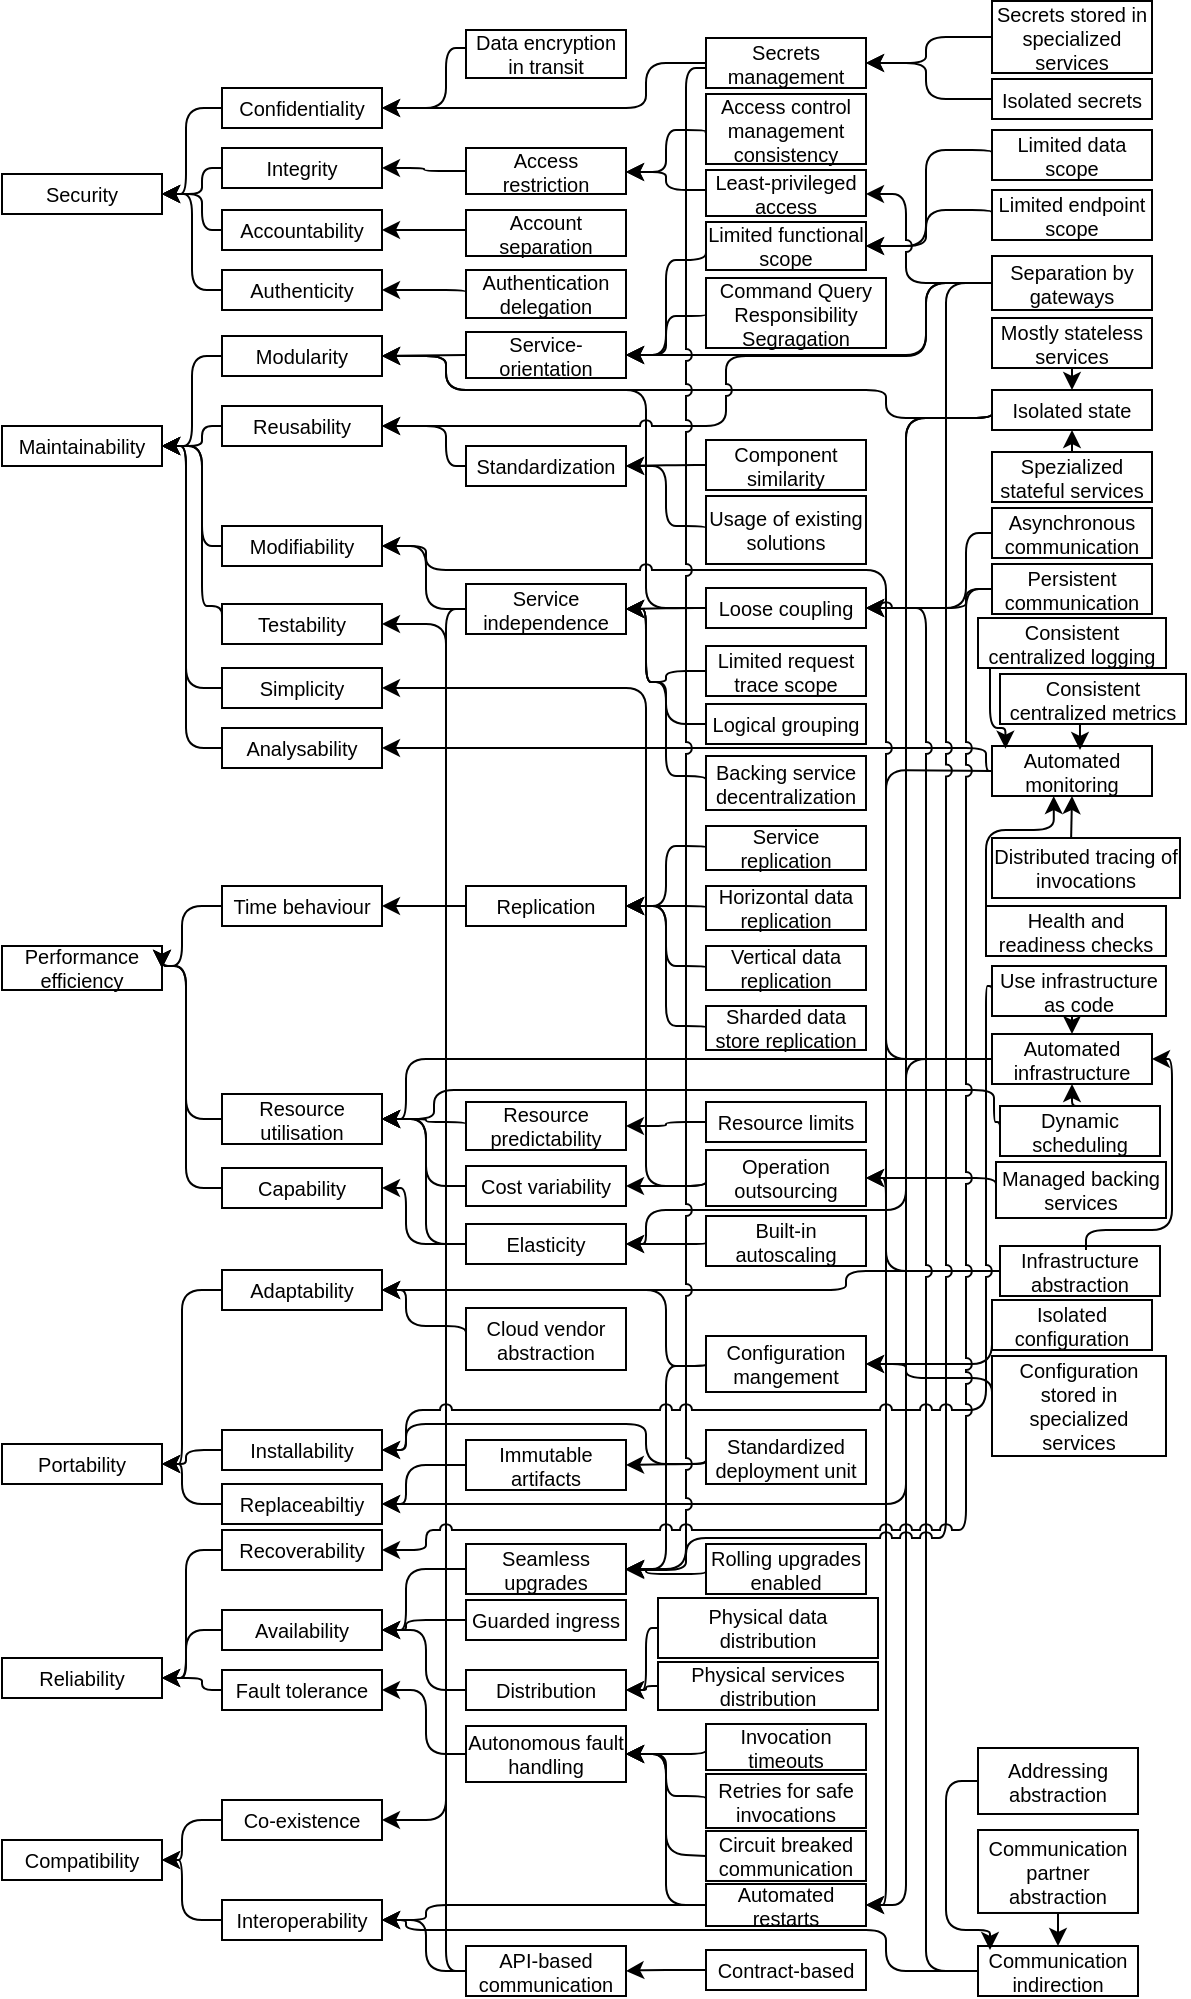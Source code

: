 <mxfile version="15.7.3" type="device"><diagram id="BA2_-EPGt1jAeeUS867W" name="Page-1"><mxGraphModel dx="1178" dy="658" grid="1" gridSize="10" guides="1" tooltips="1" connect="1" arrows="1" fold="1" page="1" pageScale="1" pageWidth="827" pageHeight="1169" math="0" shadow="0"><root><mxCell id="0"/><mxCell id="1" parent="0"/><mxCell id="0GS9jipHzaWPzEvI7Fec-1" value="Maintainability" style="rounded=0;whiteSpace=wrap;html=1;fontSize=10;" parent="1" vertex="1"><mxGeometry x="8" y="268" width="80" height="20" as="geometry"/></mxCell><mxCell id="0GS9jipHzaWPzEvI7Fec-2" value="Portability" style="rounded=0;whiteSpace=wrap;html=1;fontSize=10;" parent="1" vertex="1"><mxGeometry x="8" y="777" width="80" height="20" as="geometry"/></mxCell><mxCell id="0GS9jipHzaWPzEvI7Fec-3" value="Performance efficiency" style="rounded=0;whiteSpace=wrap;html=1;fontSize=10;" parent="1" vertex="1"><mxGeometry x="8" y="528" width="80" height="22" as="geometry"/></mxCell><mxCell id="0GS9jipHzaWPzEvI7Fec-4" value="Compatibility" style="rounded=0;whiteSpace=wrap;html=1;fontSize=10;" parent="1" vertex="1"><mxGeometry x="8" y="975" width="80" height="20" as="geometry"/></mxCell><mxCell id="0GS9jipHzaWPzEvI7Fec-5" value="Reliability" style="rounded=0;whiteSpace=wrap;html=1;fontSize=10;" parent="1" vertex="1"><mxGeometry x="8" y="884" width="80" height="20" as="geometry"/></mxCell><mxCell id="0GS9jipHzaWPzEvI7Fec-6" value="Testability" style="rounded=0;whiteSpace=wrap;html=1;fontSize=10;" parent="1" vertex="1"><mxGeometry x="118" y="357" width="80" height="20" as="geometry"/></mxCell><mxCell id="0GS9jipHzaWPzEvI7Fec-7" value="Time behaviour" style="rounded=0;whiteSpace=wrap;html=1;fontSize=10;" parent="1" vertex="1"><mxGeometry x="118" y="498" width="80" height="20" as="geometry"/></mxCell><mxCell id="0GS9jipHzaWPzEvI7Fec-8" value="Modularity" style="rounded=0;whiteSpace=wrap;html=1;fontSize=10;" parent="1" vertex="1"><mxGeometry x="118" y="223" width="80" height="20" as="geometry"/></mxCell><mxCell id="0GS9jipHzaWPzEvI7Fec-9" value="Reusability" style="rounded=0;whiteSpace=wrap;html=1;fontSize=10;" parent="1" vertex="1"><mxGeometry x="118" y="258" width="80" height="20" as="geometry"/></mxCell><mxCell id="0GS9jipHzaWPzEvI7Fec-10" value="Analysability" style="rounded=0;whiteSpace=wrap;html=1;fontSize=10;" parent="1" vertex="1"><mxGeometry x="118" y="419" width="80" height="20" as="geometry"/></mxCell><mxCell id="0GS9jipHzaWPzEvI7Fec-11" value="Resource utilisation" style="rounded=0;whiteSpace=wrap;html=1;fontSize=10;" parent="1" vertex="1"><mxGeometry x="118" y="602" width="80" height="25" as="geometry"/></mxCell><mxCell id="0GS9jipHzaWPzEvI7Fec-12" value="Capability" style="rounded=0;whiteSpace=wrap;html=1;fontSize=10;" parent="1" vertex="1"><mxGeometry x="118" y="639" width="80" height="20" as="geometry"/></mxCell><mxCell id="0GS9jipHzaWPzEvI7Fec-13" value="Modifiability" style="rounded=0;whiteSpace=wrap;html=1;fontSize=10;" parent="1" vertex="1"><mxGeometry x="118" y="318" width="80" height="20" as="geometry"/></mxCell><mxCell id="0GS9jipHzaWPzEvI7Fec-14" value="Adaptability" style="rounded=0;whiteSpace=wrap;html=1;fontSize=10;" parent="1" vertex="1"><mxGeometry x="118" y="690" width="80" height="20" as="geometry"/></mxCell><mxCell id="0GS9jipHzaWPzEvI7Fec-15" value="Replaceabiltiy" style="rounded=0;whiteSpace=wrap;html=1;fontSize=10;" parent="1" vertex="1"><mxGeometry x="118" y="797" width="80" height="20" as="geometry"/></mxCell><mxCell id="0GS9jipHzaWPzEvI7Fec-16" value="Installability" style="rounded=0;whiteSpace=wrap;html=1;fontSize=10;" parent="1" vertex="1"><mxGeometry x="118" y="770" width="80" height="20" as="geometry"/></mxCell><mxCell id="0GS9jipHzaWPzEvI7Fec-17" value="Availability" style="rounded=0;whiteSpace=wrap;html=1;fontSize=10;" parent="1" vertex="1"><mxGeometry x="118" y="860" width="80" height="20" as="geometry"/></mxCell><mxCell id="0GS9jipHzaWPzEvI7Fec-18" value="Recoverability" style="rounded=0;whiteSpace=wrap;html=1;fontSize=10;" parent="1" vertex="1"><mxGeometry x="118" y="820" width="80" height="20" as="geometry"/></mxCell><mxCell id="0GS9jipHzaWPzEvI7Fec-19" value="Fault tolerance" style="rounded=0;whiteSpace=wrap;html=1;fontSize=10;" parent="1" vertex="1"><mxGeometry x="118" y="890" width="80" height="20" as="geometry"/></mxCell><mxCell id="0GS9jipHzaWPzEvI7Fec-21" value="Co-existence" style="rounded=0;whiteSpace=wrap;html=1;fontSize=10;" parent="1" vertex="1"><mxGeometry x="118" y="955" width="80" height="20" as="geometry"/></mxCell><mxCell id="0GS9jipHzaWPzEvI7Fec-22" value="Interoperability" style="rounded=0;whiteSpace=wrap;html=1;fontSize=10;" parent="1" vertex="1"><mxGeometry x="118" y="1005" width="80" height="20" as="geometry"/></mxCell><mxCell id="0GS9jipHzaWPzEvI7Fec-23" value="Service-orientation" style="rounded=0;whiteSpace=wrap;html=1;fontSize=10;" parent="1" vertex="1"><mxGeometry x="240" y="221" width="80" height="23" as="geometry"/></mxCell><mxCell id="0GS9jipHzaWPzEvI7Fec-24" value="Isolated state" style="rounded=0;whiteSpace=wrap;html=1;fontSize=10;" parent="1" vertex="1"><mxGeometry x="503" y="250" width="80" height="20" as="geometry"/></mxCell><mxCell id="0GS9jipHzaWPzEvI7Fec-25" value="Loose coupling" style="rounded=0;whiteSpace=wrap;html=1;fontSize=10;" parent="1" vertex="1"><mxGeometry x="360" y="349" width="80" height="20" as="geometry"/></mxCell><mxCell id="0GS9jipHzaWPzEvI7Fec-26" value="Standardization" style="rounded=0;whiteSpace=wrap;html=1;fontSize=10;" parent="1" vertex="1"><mxGeometry x="240" y="278" width="80" height="20" as="geometry"/></mxCell><mxCell id="0GS9jipHzaWPzEvI7Fec-27" value="Separation by gateways" style="rounded=0;whiteSpace=wrap;html=1;fontSize=10;" parent="1" vertex="1"><mxGeometry x="503" y="183" width="80" height="27" as="geometry"/></mxCell><mxCell id="0GS9jipHzaWPzEvI7Fec-28" value="Automated monitoring" style="rounded=0;whiteSpace=wrap;html=1;fontSize=10;" parent="1" vertex="1"><mxGeometry x="503" y="428" width="80" height="25" as="geometry"/></mxCell><mxCell id="0GS9jipHzaWPzEvI7Fec-31" value="Automated infrastructure" style="rounded=0;whiteSpace=wrap;html=1;fontSize=10;" parent="1" vertex="1"><mxGeometry x="503" y="572" width="80" height="25" as="geometry"/></mxCell><mxCell id="0GS9jipHzaWPzEvI7Fec-32" value="Service independence" style="rounded=0;whiteSpace=wrap;html=1;fontSize=10;" parent="1" vertex="1"><mxGeometry x="240" y="347" width="80" height="25" as="geometry"/></mxCell><mxCell id="0GS9jipHzaWPzEvI7Fec-33" value="Replication" style="rounded=0;whiteSpace=wrap;html=1;fontSize=10;" parent="1" vertex="1"><mxGeometry x="240" y="498" width="80" height="20" as="geometry"/></mxCell><mxCell id="0GS9jipHzaWPzEvI7Fec-35" value="Cost variability" style="rounded=0;whiteSpace=wrap;html=1;fontSize=10;" parent="1" vertex="1"><mxGeometry x="240" y="638" width="80" height="20" as="geometry"/></mxCell><mxCell id="0GS9jipHzaWPzEvI7Fec-36" value="Elasticity" style="rounded=0;whiteSpace=wrap;html=1;fontSize=10;" parent="1" vertex="1"><mxGeometry x="240" y="667" width="80" height="20" as="geometry"/></mxCell><mxCell id="0GS9jipHzaWPzEvI7Fec-37" value="Infrastructure abstraction" style="rounded=0;whiteSpace=wrap;html=1;fontSize=10;" parent="1" vertex="1"><mxGeometry x="507" y="678" width="80" height="25" as="geometry"/></mxCell><mxCell id="0GS9jipHzaWPzEvI7Fec-38" value="Cloud vendor abstraction" style="rounded=0;whiteSpace=wrap;html=1;fontSize=10;" parent="1" vertex="1"><mxGeometry x="240" y="709" width="80" height="31" as="geometry"/></mxCell><mxCell id="0GS9jipHzaWPzEvI7Fec-39" value="Standardized deployment unit" style="rounded=0;whiteSpace=wrap;html=1;fontSize=10;" parent="1" vertex="1"><mxGeometry x="360" y="770" width="80" height="27" as="geometry"/></mxCell><mxCell id="0GS9jipHzaWPzEvI7Fec-41" value="Immutable artifacts" style="rounded=0;whiteSpace=wrap;html=1;fontSize=10;" parent="1" vertex="1"><mxGeometry x="240" y="775" width="80" height="25" as="geometry"/></mxCell><mxCell id="0GS9jipHzaWPzEvI7Fec-43" value="Distribution" style="rounded=0;whiteSpace=wrap;html=1;fontSize=10;" parent="1" vertex="1"><mxGeometry x="240" y="890" width="80" height="20" as="geometry"/></mxCell><mxCell id="0GS9jipHzaWPzEvI7Fec-44" value="Seamless upgrades" style="rounded=0;whiteSpace=wrap;html=1;fontSize=10;" parent="1" vertex="1"><mxGeometry x="240" y="827" width="80" height="25" as="geometry"/></mxCell><mxCell id="0GS9jipHzaWPzEvI7Fec-45" value="Autonomous fault handling" style="rounded=0;whiteSpace=wrap;html=1;fontSize=10;" parent="1" vertex="1"><mxGeometry x="240" y="918" width="80" height="28" as="geometry"/></mxCell><mxCell id="0GS9jipHzaWPzEvI7Fec-47" value="Automated restarts" style="rounded=0;whiteSpace=wrap;html=1;fontSize=10;" parent="1" vertex="1"><mxGeometry x="360" y="997" width="80" height="21" as="geometry"/></mxCell><mxCell id="0GS9jipHzaWPzEvI7Fec-51" value="API-based communication" style="rounded=0;whiteSpace=wrap;html=1;fontSize=10;" parent="1" vertex="1"><mxGeometry x="240" y="1028" width="80" height="25" as="geometry"/></mxCell><mxCell id="0GS9jipHzaWPzEvI7Fec-52" value="Communication indirection" style="rounded=0;whiteSpace=wrap;html=1;fontSize=10;" parent="1" vertex="1"><mxGeometry x="496" y="1028" width="80" height="25" as="geometry"/></mxCell><mxCell id="0GS9jipHzaWPzEvI7Fec-55" value="" style="endArrow=classic;html=1;fontSize=10;entryX=1;entryY=0.5;entryDx=0;entryDy=0;exitX=0;exitY=0.5;exitDx=0;exitDy=0;edgeStyle=orthogonalEdgeStyle;" parent="1" source="0GS9jipHzaWPzEvI7Fec-8" target="0GS9jipHzaWPzEvI7Fec-1" edge="1"><mxGeometry width="50" height="50" relative="1" as="geometry"><mxPoint x="18" y="283" as="sourcePoint"/><mxPoint x="68" y="233" as="targetPoint"/></mxGeometry></mxCell><mxCell id="0GS9jipHzaWPzEvI7Fec-56" value="" style="endArrow=classic;html=1;fontSize=10;entryX=1;entryY=0.5;entryDx=0;entryDy=0;exitX=0;exitY=0.5;exitDx=0;exitDy=0;edgeStyle=orthogonalEdgeStyle;" parent="1" source="0GS9jipHzaWPzEvI7Fec-9" target="0GS9jipHzaWPzEvI7Fec-1" edge="1"><mxGeometry width="50" height="50" relative="1" as="geometry"><mxPoint x="118" y="233" as="sourcePoint"/><mxPoint x="88" y="333" as="targetPoint"/><Array as="points"><mxPoint x="108" y="268"/><mxPoint x="108" y="278"/></Array></mxGeometry></mxCell><mxCell id="0GS9jipHzaWPzEvI7Fec-57" value="" style="endArrow=classic;html=1;fontSize=10;entryX=1;entryY=0.5;entryDx=0;entryDy=0;exitX=0;exitY=0.5;exitDx=0;exitDy=0;edgeStyle=orthogonalEdgeStyle;" parent="1" source="0GS9jipHzaWPzEvI7Fec-10" target="0GS9jipHzaWPzEvI7Fec-1" edge="1"><mxGeometry width="50" height="50" relative="1" as="geometry"><mxPoint x="118" y="283" as="sourcePoint"/><mxPoint x="88" y="333" as="targetPoint"/><Array as="points"><mxPoint x="100" y="429"/><mxPoint x="100" y="278"/></Array></mxGeometry></mxCell><mxCell id="0GS9jipHzaWPzEvI7Fec-58" value="" style="endArrow=classic;html=1;fontSize=10;entryX=1;entryY=0.5;entryDx=0;entryDy=0;exitX=0;exitY=0.5;exitDx=0;exitDy=0;edgeStyle=orthogonalEdgeStyle;" parent="1" source="0GS9jipHzaWPzEvI7Fec-13" target="0GS9jipHzaWPzEvI7Fec-1" edge="1"><mxGeometry width="50" height="50" relative="1" as="geometry"><mxPoint x="118" y="333" as="sourcePoint"/><mxPoint x="88" y="333" as="targetPoint"/><Array as="points"><mxPoint x="108" y="328"/><mxPoint x="108" y="278"/></Array></mxGeometry></mxCell><mxCell id="0GS9jipHzaWPzEvI7Fec-59" value="" style="endArrow=classic;html=1;fontSize=10;entryX=1;entryY=0.5;entryDx=0;entryDy=0;exitX=0;exitY=0.5;exitDx=0;exitDy=0;edgeStyle=orthogonalEdgeStyle;" parent="1" source="0GS9jipHzaWPzEvI7Fec-6" target="0GS9jipHzaWPzEvI7Fec-1" edge="1"><mxGeometry width="50" height="50" relative="1" as="geometry"><mxPoint x="118" y="248" as="sourcePoint"/><mxPoint x="88" y="348" as="targetPoint"/><Array as="points"><mxPoint x="108" y="358"/><mxPoint x="108" y="278"/></Array></mxGeometry></mxCell><mxCell id="0GS9jipHzaWPzEvI7Fec-60" value="" style="endArrow=classic;html=1;fontSize=10;entryX=1;entryY=0.5;entryDx=0;entryDy=0;exitX=0;exitY=0.5;exitDx=0;exitDy=0;edgeStyle=orthogonalEdgeStyle;" parent="1" source="0GS9jipHzaWPzEvI7Fec-23" target="0GS9jipHzaWPzEvI7Fec-8" edge="1"><mxGeometry width="50" height="50" relative="1" as="geometry"><mxPoint x="260" y="298" as="sourcePoint"/><mxPoint x="310" y="248" as="targetPoint"/><Array as="points"><mxPoint x="240" y="233"/><mxPoint x="240" y="233"/></Array></mxGeometry></mxCell><mxCell id="0GS9jipHzaWPzEvI7Fec-61" value="" style="endArrow=classic;html=1;fontSize=10;exitX=0;exitY=0.5;exitDx=0;exitDy=0;edgeStyle=orthogonalEdgeStyle;entryX=1;entryY=0.5;entryDx=0;entryDy=0;jumpStyle=none;" parent="1" source="0GS9jipHzaWPzEvI7Fec-24" target="0GS9jipHzaWPzEvI7Fec-8" edge="1"><mxGeometry width="50" height="50" relative="1" as="geometry"><mxPoint x="330" y="258" as="sourcePoint"/><mxPoint x="220" y="245" as="targetPoint"/><Array as="points"><mxPoint x="450" y="264"/><mxPoint x="450" y="250"/><mxPoint x="230" y="250"/><mxPoint x="230" y="233"/></Array></mxGeometry></mxCell><mxCell id="0GS9jipHzaWPzEvI7Fec-62" value="" style="endArrow=classic;html=1;fontSize=10;exitX=0;exitY=0.5;exitDx=0;exitDy=0;edgeStyle=orthogonalEdgeStyle;entryX=1;entryY=0.5;entryDx=0;entryDy=0;jumpStyle=arc;" parent="1" source="0GS9jipHzaWPzEvI7Fec-25" target="0GS9jipHzaWPzEvI7Fec-8" edge="1"><mxGeometry width="50" height="50" relative="1" as="geometry"><mxPoint x="330" y="288" as="sourcePoint"/><mxPoint x="210" y="285" as="targetPoint"/><Array as="points"><mxPoint x="330" y="359"/><mxPoint x="330" y="250"/><mxPoint x="230" y="250"/><mxPoint x="230" y="233"/></Array></mxGeometry></mxCell><mxCell id="0GS9jipHzaWPzEvI7Fec-63" value="" style="endArrow=classic;html=1;fontSize=10;entryX=1;entryY=0.5;entryDx=0;entryDy=0;exitX=0;exitY=0.5;exitDx=0;exitDy=0;edgeStyle=orthogonalEdgeStyle;" parent="1" source="0GS9jipHzaWPzEvI7Fec-26" target="0GS9jipHzaWPzEvI7Fec-9" edge="1"><mxGeometry width="50" height="50" relative="1" as="geometry"><mxPoint x="330" y="318" as="sourcePoint"/><mxPoint x="210" y="268" as="targetPoint"/><Array as="points"><mxPoint x="230" y="288"/><mxPoint x="230" y="268"/></Array></mxGeometry></mxCell><mxCell id="0GS9jipHzaWPzEvI7Fec-64" value="" style="endArrow=classic;html=1;fontSize=10;entryX=1;entryY=0.5;entryDx=0;entryDy=0;exitX=0;exitY=0.5;exitDx=0;exitDy=0;edgeStyle=orthogonalEdgeStyle;jumpStyle=arc;" parent="1" source="0GS9jipHzaWPzEvI7Fec-27" target="0GS9jipHzaWPzEvI7Fec-9" edge="1"><mxGeometry width="50" height="50" relative="1" as="geometry"><mxPoint x="330" y="348" as="sourcePoint"/><mxPoint x="210" y="318" as="targetPoint"/><Array as="points"><mxPoint x="470" y="197"/><mxPoint x="470" y="233"/><mxPoint x="370" y="233"/><mxPoint x="370" y="268"/></Array></mxGeometry></mxCell><mxCell id="0GS9jipHzaWPzEvI7Fec-65" value="" style="endArrow=classic;html=1;fontSize=10;exitX=0;exitY=0.5;exitDx=0;exitDy=0;edgeStyle=orthogonalEdgeStyle;entryX=1;entryY=0.5;entryDx=0;entryDy=0;" parent="1" source="0GS9jipHzaWPzEvI7Fec-28" target="0GS9jipHzaWPzEvI7Fec-10" edge="1"><mxGeometry width="50" height="50" relative="1" as="geometry"><mxPoint x="330" y="378" as="sourcePoint"/><mxPoint x="210" y="368" as="targetPoint"/><Array as="points"><mxPoint x="500" y="440"/><mxPoint x="500" y="429"/></Array></mxGeometry></mxCell><mxCell id="0GS9jipHzaWPzEvI7Fec-68" value="" style="endArrow=classic;html=1;fontSize=10;exitX=0;exitY=0.5;exitDx=0;exitDy=0;edgeStyle=orthogonalEdgeStyle;entryX=1;entryY=0.5;entryDx=0;entryDy=0;jumpStyle=arc;" parent="1" source="0GS9jipHzaWPzEvI7Fec-31" target="0GS9jipHzaWPzEvI7Fec-13" edge="1"><mxGeometry width="50" height="50" relative="1" as="geometry"><mxPoint x="600" y="580.5" as="sourcePoint"/><mxPoint x="198" y="333" as="targetPoint"/><Array as="points"><mxPoint x="450" y="585"/><mxPoint x="450" y="340"/><mxPoint x="220" y="340"/><mxPoint x="220" y="328"/></Array></mxGeometry></mxCell><mxCell id="0GS9jipHzaWPzEvI7Fec-69" value="" style="endArrow=classic;html=1;fontSize=10;edgeStyle=orthogonalEdgeStyle;entryX=1;entryY=0.5;entryDx=0;entryDy=0;exitX=0;exitY=0.5;exitDx=0;exitDy=0;" parent="1" source="0GS9jipHzaWPzEvI7Fec-32" target="0GS9jipHzaWPzEvI7Fec-13" edge="1"><mxGeometry width="50" height="50" relative="1" as="geometry"><mxPoint x="330" y="543" as="sourcePoint"/><mxPoint x="210" y="433" as="targetPoint"/><Array as="points"><mxPoint x="220" y="359"/><mxPoint x="220" y="328"/></Array></mxGeometry></mxCell><mxCell id="0GS9jipHzaWPzEvI7Fec-70" value="" style="endArrow=classic;html=1;fontSize=10;edgeStyle=orthogonalEdgeStyle;entryX=1;entryY=0.5;entryDx=0;entryDy=0;exitX=0;exitY=0.5;exitDx=0;exitDy=0;" parent="1" source="0GS9jipHzaWPzEvI7Fec-33" target="0GS9jipHzaWPzEvI7Fec-7" edge="1"><mxGeometry width="50" height="50" relative="1" as="geometry"><mxPoint x="330" y="619" as="sourcePoint"/><mxPoint x="210" y="509" as="targetPoint"/><Array as="points"><mxPoint x="220" y="508"/><mxPoint x="220" y="508"/></Array></mxGeometry></mxCell><mxCell id="0GS9jipHzaWPzEvI7Fec-71" value="" style="endArrow=classic;html=1;fontSize=10;edgeStyle=orthogonalEdgeStyle;entryX=1;entryY=0.5;entryDx=0;entryDy=0;exitX=0;exitY=0.5;exitDx=0;exitDy=0;" parent="1" source="0GS9jipHzaWPzEvI7Fec-36" target="0GS9jipHzaWPzEvI7Fec-11" edge="1"><mxGeometry width="50" height="50" relative="1" as="geometry"><mxPoint x="330" y="690" as="sourcePoint"/><mxPoint x="210" y="660" as="targetPoint"/><Array as="points"><mxPoint x="220" y="677"/><mxPoint x="220" y="615"/></Array></mxGeometry></mxCell><mxCell id="0GS9jipHzaWPzEvI7Fec-72" value="" style="endArrow=classic;html=1;fontSize=10;edgeStyle=orthogonalEdgeStyle;entryX=1;entryY=0.5;entryDx=0;entryDy=0;exitX=0;exitY=0.5;exitDx=0;exitDy=0;" parent="1" source="0GS9jipHzaWPzEvI7Fec-35" target="0GS9jipHzaWPzEvI7Fec-11" edge="1"><mxGeometry width="50" height="50" relative="1" as="geometry"><mxPoint x="330" y="720" as="sourcePoint"/><mxPoint x="210" y="710" as="targetPoint"/><Array as="points"><mxPoint x="220" y="648"/><mxPoint x="220" y="615"/></Array></mxGeometry></mxCell><mxCell id="0GS9jipHzaWPzEvI7Fec-73" value="" style="endArrow=classic;html=1;fontSize=10;edgeStyle=orthogonalEdgeStyle;entryX=1;entryY=0.5;entryDx=0;entryDy=0;exitX=0;exitY=0.5;exitDx=0;exitDy=0;" parent="1" source="0GS9jipHzaWPzEvI7Fec-36" target="0GS9jipHzaWPzEvI7Fec-12" edge="1"><mxGeometry width="50" height="50" relative="1" as="geometry"><mxPoint x="330" y="750" as="sourcePoint"/><mxPoint x="210" y="710" as="targetPoint"/><Array as="points"><mxPoint x="210" y="677"/><mxPoint x="210" y="649"/></Array></mxGeometry></mxCell><mxCell id="0GS9jipHzaWPzEvI7Fec-74" value="" style="endArrow=classic;html=1;fontSize=10;edgeStyle=orthogonalEdgeStyle;entryX=1;entryY=0.5;entryDx=0;entryDy=0;exitX=0;exitY=0.5;exitDx=0;exitDy=0;" parent="1" source="0GS9jipHzaWPzEvI7Fec-37" target="0GS9jipHzaWPzEvI7Fec-14" edge="1"><mxGeometry width="50" height="50" relative="1" as="geometry"><mxPoint x="330" y="664" as="sourcePoint"/><mxPoint x="210" y="644" as="targetPoint"/><Array as="points"><mxPoint x="430" y="690"/><mxPoint x="430" y="700"/></Array></mxGeometry></mxCell><mxCell id="0GS9jipHzaWPzEvI7Fec-75" value="" style="endArrow=classic;html=1;fontSize=10;edgeStyle=orthogonalEdgeStyle;entryX=1;entryY=0.5;entryDx=0;entryDy=0;exitX=0;exitY=0.5;exitDx=0;exitDy=0;" parent="1" source="0GS9jipHzaWPzEvI7Fec-38" target="0GS9jipHzaWPzEvI7Fec-14" edge="1"><mxGeometry width="50" height="50" relative="1" as="geometry"><mxPoint x="330" y="694" as="sourcePoint"/><mxPoint x="210" y="704" as="targetPoint"/><Array as="points"><mxPoint x="210" y="718"/><mxPoint x="210" y="700"/></Array></mxGeometry></mxCell><mxCell id="0GS9jipHzaWPzEvI7Fec-76" value="" style="endArrow=classic;html=1;fontSize=10;edgeStyle=orthogonalEdgeStyle;entryX=1;entryY=0.5;entryDx=0;entryDy=0;exitX=0;exitY=0.5;exitDx=0;exitDy=0;" parent="1" source="0GS9jipHzaWPzEvI7Fec-39" target="0GS9jipHzaWPzEvI7Fec-16" edge="1"><mxGeometry width="50" height="50" relative="1" as="geometry"><mxPoint x="330" y="757" as="sourcePoint"/><mxPoint x="210" y="737" as="targetPoint"/><Array as="points"><mxPoint x="330" y="787"/><mxPoint x="330" y="767"/><mxPoint x="210" y="767"/><mxPoint x="210" y="780"/></Array></mxGeometry></mxCell><mxCell id="0GS9jipHzaWPzEvI7Fec-78" value="" style="endArrow=classic;html=1;fontSize=10;edgeStyle=orthogonalEdgeStyle;entryX=1;entryY=0.5;entryDx=0;entryDy=0;exitX=0;exitY=0.5;exitDx=0;exitDy=0;" parent="1" source="0GS9jipHzaWPzEvI7Fec-7" target="0GS9jipHzaWPzEvI7Fec-3" edge="1"><mxGeometry width="50" height="50" relative="1" as="geometry"><mxPoint x="118" y="439" as="sourcePoint"/><mxPoint x="198" y="439" as="targetPoint"/><Array as="points"><mxPoint x="98" y="508"/><mxPoint x="98" y="538"/></Array></mxGeometry></mxCell><mxCell id="0GS9jipHzaWPzEvI7Fec-79" value="" style="endArrow=classic;html=1;fontSize=10;edgeStyle=orthogonalEdgeStyle;entryX=1;entryY=0.5;entryDx=0;entryDy=0;exitX=0;exitY=0.5;exitDx=0;exitDy=0;" parent="1" source="0GS9jipHzaWPzEvI7Fec-11" target="0GS9jipHzaWPzEvI7Fec-3" edge="1"><mxGeometry width="50" height="50" relative="1" as="geometry"><mxPoint x="118" y="500" as="sourcePoint"/><mxPoint x="88" y="550" as="targetPoint"/><Array as="points"><mxPoint x="100" y="615"/><mxPoint x="100" y="538"/></Array></mxGeometry></mxCell><mxCell id="0GS9jipHzaWPzEvI7Fec-80" value="" style="endArrow=classic;html=1;fontSize=10;edgeStyle=orthogonalEdgeStyle;entryX=1;entryY=0.5;entryDx=0;entryDy=0;exitX=0;exitY=0.5;exitDx=0;exitDy=0;" parent="1" source="0GS9jipHzaWPzEvI7Fec-12" target="0GS9jipHzaWPzEvI7Fec-3" edge="1"><mxGeometry width="50" height="50" relative="1" as="geometry"><mxPoint x="118" y="550" as="sourcePoint"/><mxPoint x="88" y="550" as="targetPoint"/><Array as="points"><mxPoint x="100" y="649"/><mxPoint x="100" y="538"/></Array></mxGeometry></mxCell><mxCell id="0GS9jipHzaWPzEvI7Fec-81" value="" style="endArrow=classic;html=1;fontSize=10;edgeStyle=orthogonalEdgeStyle;entryX=1;entryY=0.5;entryDx=0;entryDy=0;exitX=0;exitY=0.5;exitDx=0;exitDy=0;" parent="1" source="0GS9jipHzaWPzEvI7Fec-14" target="0GS9jipHzaWPzEvI7Fec-2" edge="1"><mxGeometry width="50" height="50" relative="1" as="geometry"><mxPoint x="118" y="644" as="sourcePoint"/><mxPoint x="88" y="594" as="targetPoint"/><Array as="points"><mxPoint x="98" y="700"/><mxPoint x="98" y="787"/></Array></mxGeometry></mxCell><mxCell id="0GS9jipHzaWPzEvI7Fec-82" value="" style="endArrow=classic;html=1;fontSize=10;edgeStyle=orthogonalEdgeStyle;entryX=1;entryY=0.5;entryDx=0;entryDy=0;exitX=0;exitY=0.5;exitDx=0;exitDy=0;" parent="1" source="0GS9jipHzaWPzEvI7Fec-16" edge="1"><mxGeometry width="50" height="50" relative="1" as="geometry"><mxPoint x="118" y="737" as="sourcePoint"/><mxPoint x="88" y="787" as="targetPoint"/><Array as="points"><mxPoint x="100" y="780"/><mxPoint x="100" y="787"/></Array></mxGeometry></mxCell><mxCell id="0GS9jipHzaWPzEvI7Fec-83" value="" style="endArrow=classic;html=1;fontSize=10;edgeStyle=orthogonalEdgeStyle;entryX=1;entryY=0.5;entryDx=0;entryDy=0;exitX=0;exitY=0.5;exitDx=0;exitDy=0;" parent="1" source="0GS9jipHzaWPzEvI7Fec-15" edge="1"><mxGeometry width="50" height="50" relative="1" as="geometry"><mxPoint x="118" y="787" as="sourcePoint"/><mxPoint x="88" y="787" as="targetPoint"/><Array as="points"><mxPoint x="98" y="807"/><mxPoint x="98" y="787"/></Array></mxGeometry></mxCell><mxCell id="0GS9jipHzaWPzEvI7Fec-84" value="" style="endArrow=classic;html=1;fontSize=10;edgeStyle=orthogonalEdgeStyle;entryX=1;entryY=0.5;entryDx=0;entryDy=0;exitX=0;exitY=0.5;exitDx=0;exitDy=0;" parent="1" source="0GS9jipHzaWPzEvI7Fec-17" target="0GS9jipHzaWPzEvI7Fec-5" edge="1"><mxGeometry width="50" height="50" relative="1" as="geometry"><mxPoint x="118" y="837" as="sourcePoint"/><mxPoint x="88" y="787" as="targetPoint"/><Array as="points"><mxPoint x="100" y="870"/><mxPoint x="100" y="894"/></Array></mxGeometry></mxCell><mxCell id="0GS9jipHzaWPzEvI7Fec-85" value="" style="endArrow=classic;html=1;fontSize=10;edgeStyle=orthogonalEdgeStyle;entryX=1;entryY=0.5;entryDx=0;entryDy=0;exitX=0;exitY=0.5;exitDx=0;exitDy=0;" parent="1" source="0GS9jipHzaWPzEvI7Fec-19" target="0GS9jipHzaWPzEvI7Fec-5" edge="1"><mxGeometry width="50" height="50" relative="1" as="geometry"><mxPoint x="118" y="830" as="sourcePoint"/><mxPoint x="88" y="910" as="targetPoint"/><Array as="points"><mxPoint x="108" y="900"/><mxPoint x="108" y="894"/></Array></mxGeometry></mxCell><mxCell id="0GS9jipHzaWPzEvI7Fec-86" value="" style="endArrow=classic;html=1;fontSize=10;edgeStyle=orthogonalEdgeStyle;entryX=1;entryY=0.5;entryDx=0;entryDy=0;exitX=0;exitY=0.5;exitDx=0;exitDy=0;" parent="1" source="0GS9jipHzaWPzEvI7Fec-18" target="0GS9jipHzaWPzEvI7Fec-5" edge="1"><mxGeometry width="50" height="50" relative="1" as="geometry"><mxPoint x="118" y="880" as="sourcePoint"/><mxPoint x="88" y="910" as="targetPoint"/><Array as="points"><mxPoint x="100" y="830"/><mxPoint x="100" y="894"/></Array></mxGeometry></mxCell><mxCell id="0GS9jipHzaWPzEvI7Fec-88" value="" style="endArrow=classic;html=1;fontSize=10;edgeStyle=orthogonalEdgeStyle;entryX=1;entryY=0.5;entryDx=0;entryDy=0;exitX=0;exitY=0.5;exitDx=0;exitDy=0;" parent="1" source="0GS9jipHzaWPzEvI7Fec-21" target="0GS9jipHzaWPzEvI7Fec-4" edge="1"><mxGeometry width="50" height="50" relative="1" as="geometry"><mxPoint x="118" y="905" as="sourcePoint"/><mxPoint x="88" y="835" as="targetPoint"/><Array as="points"><mxPoint x="98" y="965"/><mxPoint x="98" y="985"/></Array></mxGeometry></mxCell><mxCell id="0GS9jipHzaWPzEvI7Fec-89" value="" style="endArrow=classic;html=1;fontSize=10;edgeStyle=orthogonalEdgeStyle;entryX=1;entryY=0.5;entryDx=0;entryDy=0;exitX=0;exitY=0.5;exitDx=0;exitDy=0;" parent="1" source="0GS9jipHzaWPzEvI7Fec-22" edge="1"><mxGeometry width="50" height="50" relative="1" as="geometry"><mxPoint x="118" y="965" as="sourcePoint"/><mxPoint x="88" y="985" as="targetPoint"/><Array as="points"><mxPoint x="98" y="1015"/><mxPoint x="98" y="985"/></Array></mxGeometry></mxCell><mxCell id="0GS9jipHzaWPzEvI7Fec-90" value="" style="endArrow=classic;html=1;fontSize=10;edgeStyle=orthogonalEdgeStyle;exitX=0;exitY=0.5;exitDx=0;exitDy=0;entryX=1;entryY=0.5;entryDx=0;entryDy=0;" parent="1" source="0GS9jipHzaWPzEvI7Fec-41" target="0GS9jipHzaWPzEvI7Fec-15" edge="1"><mxGeometry width="50" height="50" relative="1" as="geometry"><mxPoint x="140" y="1117" as="sourcePoint"/><mxPoint x="220" y="827" as="targetPoint"/><Array as="points"><mxPoint x="210" y="787"/><mxPoint x="210" y="807"/></Array></mxGeometry></mxCell><mxCell id="0GS9jipHzaWPzEvI7Fec-92" value="" style="endArrow=classic;html=1;fontSize=10;edgeStyle=orthogonalEdgeStyle;exitX=0;exitY=0.5;exitDx=0;exitDy=0;entryX=1;entryY=0.5;entryDx=0;entryDy=0;" parent="1" source="0GS9jipHzaWPzEvI7Fec-43" target="0GS9jipHzaWPzEvI7Fec-17" edge="1"><mxGeometry width="50" height="50" relative="1" as="geometry"><mxPoint x="330" y="877" as="sourcePoint"/><mxPoint x="210" y="837" as="targetPoint"/><Array as="points"><mxPoint x="220" y="900"/><mxPoint x="220" y="870"/></Array></mxGeometry></mxCell><mxCell id="0GS9jipHzaWPzEvI7Fec-93" value="" style="endArrow=classic;html=1;fontSize=10;edgeStyle=orthogonalEdgeStyle;exitX=0;exitY=0.5;exitDx=0;exitDy=0;entryX=1;entryY=0.5;entryDx=0;entryDy=0;" parent="1" source="0GS9jipHzaWPzEvI7Fec-44" target="0GS9jipHzaWPzEvI7Fec-17" edge="1"><mxGeometry width="50" height="50" relative="1" as="geometry"><mxPoint x="330" y="907" as="sourcePoint"/><mxPoint x="210" y="897" as="targetPoint"/><Array as="points"><mxPoint x="210" y="840"/><mxPoint x="210" y="870"/></Array></mxGeometry></mxCell><mxCell id="0GS9jipHzaWPzEvI7Fec-94" value="" style="endArrow=classic;html=1;fontSize=10;edgeStyle=orthogonalEdgeStyle;exitX=0;exitY=0.5;exitDx=0;exitDy=0;entryX=1;entryY=0.5;entryDx=0;entryDy=0;" parent="1" source="0GS9jipHzaWPzEvI7Fec-45" target="0GS9jipHzaWPzEvI7Fec-19" edge="1"><mxGeometry width="50" height="50" relative="1" as="geometry"><mxPoint x="330" y="975" as="sourcePoint"/><mxPoint x="210" y="985" as="targetPoint"/><Array as="points"><mxPoint x="220" y="932"/><mxPoint x="220" y="900"/></Array></mxGeometry></mxCell><mxCell id="0GS9jipHzaWPzEvI7Fec-96" value="" style="endArrow=classic;html=1;fontSize=10;edgeStyle=orthogonalEdgeStyle;exitX=0;exitY=0.5;exitDx=0;exitDy=0;entryX=1;entryY=0.5;entryDx=0;entryDy=0;" parent="1" source="0GS9jipHzaWPzEvI7Fec-47" target="0GS9jipHzaWPzEvI7Fec-22" edge="1"><mxGeometry width="50" height="50" relative="1" as="geometry"><mxPoint x="330" y="1035" as="sourcePoint"/><mxPoint x="240" y="990" as="targetPoint"/><Array as="points"><mxPoint x="220" y="1007"/><mxPoint x="220" y="1015"/></Array></mxGeometry></mxCell><mxCell id="0GS9jipHzaWPzEvI7Fec-99" value="" style="endArrow=classic;html=1;fontSize=10;edgeStyle=orthogonalEdgeStyle;exitX=0;exitY=0.5;exitDx=0;exitDy=0;entryX=1;entryY=0.5;entryDx=0;entryDy=0;" parent="1" source="0GS9jipHzaWPzEvI7Fec-32" target="0GS9jipHzaWPzEvI7Fec-21" edge="1"><mxGeometry width="50" height="50" relative="1" as="geometry"><mxPoint x="330" y="1094" as="sourcePoint"/><mxPoint x="210" y="1054" as="targetPoint"/><Array as="points"><mxPoint x="230" y="359"/><mxPoint x="230" y="965"/></Array></mxGeometry></mxCell><mxCell id="0GS9jipHzaWPzEvI7Fec-100" value="" style="endArrow=classic;html=1;fontSize=10;edgeStyle=orthogonalEdgeStyle;exitX=0;exitY=0.5;exitDx=0;exitDy=0;entryX=1;entryY=0.5;entryDx=0;entryDy=0;" parent="1" source="0GS9jipHzaWPzEvI7Fec-51" target="0GS9jipHzaWPzEvI7Fec-22" edge="1"><mxGeometry width="50" height="50" relative="1" as="geometry"><mxPoint x="330" y="1155" as="sourcePoint"/><mxPoint x="210" y="1145" as="targetPoint"/><Array as="points"><mxPoint x="220" y="1040"/><mxPoint x="220" y="1015"/></Array></mxGeometry></mxCell><mxCell id="0GS9jipHzaWPzEvI7Fec-101" value="" style="endArrow=classic;html=1;fontSize=10;edgeStyle=orthogonalEdgeStyle;exitX=0;exitY=0.5;exitDx=0;exitDy=0;entryX=1;entryY=0.5;entryDx=0;entryDy=0;" parent="1" source="0GS9jipHzaWPzEvI7Fec-52" target="0GS9jipHzaWPzEvI7Fec-22" edge="1"><mxGeometry width="50" height="50" relative="1" as="geometry"><mxPoint x="330" y="1038" as="sourcePoint"/><mxPoint x="210" y="1048" as="targetPoint"/><Array as="points"><mxPoint x="450" y="1040"/><mxPoint x="450" y="1020"/><mxPoint x="210" y="1020"/><mxPoint x="210" y="1015"/></Array></mxGeometry></mxCell><mxCell id="0GS9jipHzaWPzEvI7Fec-102" value="" style="endArrow=classic;html=1;fontSize=10;entryX=1;entryY=0.5;entryDx=0;entryDy=0;edgeStyle=orthogonalEdgeStyle;exitX=0;exitY=0.5;exitDx=0;exitDy=0;" parent="1" source="0GS9jipHzaWPzEvI7Fec-24" target="0GS9jipHzaWPzEvI7Fec-15" edge="1"><mxGeometry width="50" height="50" relative="1" as="geometry"><mxPoint x="330" y="320" as="sourcePoint"/><mxPoint x="210" y="283" as="targetPoint"/><Array as="points"><mxPoint x="460" y="264"/><mxPoint x="460" y="807"/></Array></mxGeometry></mxCell><mxCell id="iiv4-miVKK1TpGfXuYc--1" value="" style="endArrow=classic;html=1;fontSize=10;exitX=0;exitY=0.5;exitDx=0;exitDy=0;edgeStyle=orthogonalEdgeStyle;entryX=1;entryY=0.5;entryDx=0;entryDy=0;" parent="1" source="0GS9jipHzaWPzEvI7Fec-24" target="0GS9jipHzaWPzEvI7Fec-36" edge="1"><mxGeometry width="50" height="50" relative="1" as="geometry"><mxPoint x="600" y="293" as="sourcePoint"/><mxPoint x="410" y="732" as="targetPoint"/><Array as="points"><mxPoint x="460" y="264"/><mxPoint x="460" y="660"/><mxPoint x="330" y="660"/><mxPoint x="330" y="677"/></Array></mxGeometry></mxCell><mxCell id="iiv4-miVKK1TpGfXuYc--7" value="Security" style="rounded=0;whiteSpace=wrap;html=1;fontSize=10;" parent="1" vertex="1"><mxGeometry x="8" y="142" width="80" height="20" as="geometry"/></mxCell><mxCell id="iiv4-miVKK1TpGfXuYc--8" value="Authenticity" style="rounded=0;whiteSpace=wrap;html=1;fontSize=10;" parent="1" vertex="1"><mxGeometry x="118" y="190" width="80" height="20" as="geometry"/></mxCell><mxCell id="iiv4-miVKK1TpGfXuYc--9" value="Confidentiality" style="rounded=0;whiteSpace=wrap;html=1;fontSize=10;" parent="1" vertex="1"><mxGeometry x="118" y="99" width="80" height="20" as="geometry"/></mxCell><mxCell id="iiv4-miVKK1TpGfXuYc--10" value="Integrity" style="rounded=0;whiteSpace=wrap;html=1;fontSize=10;" parent="1" vertex="1"><mxGeometry x="118" y="129" width="80" height="20" as="geometry"/></mxCell><mxCell id="iiv4-miVKK1TpGfXuYc--12" value="Accountability" style="rounded=0;whiteSpace=wrap;html=1;fontSize=10;" parent="1" vertex="1"><mxGeometry x="118" y="160" width="80" height="20" as="geometry"/></mxCell><mxCell id="iiv4-miVKK1TpGfXuYc--13" value="" style="endArrow=classic;html=1;fontSize=10;entryX=1;entryY=0.5;entryDx=0;entryDy=0;exitX=0;exitY=0.5;exitDx=0;exitDy=0;edgeStyle=orthogonalEdgeStyle;" parent="1" source="iiv4-miVKK1TpGfXuYc--9" target="iiv4-miVKK1TpGfXuYc--7" edge="1"><mxGeometry width="50" height="50" relative="1" as="geometry"><mxPoint x="122" y="20" as="sourcePoint"/><mxPoint x="92" y="120" as="targetPoint"/><Array as="points"><mxPoint x="100" y="109"/><mxPoint x="100" y="152"/></Array></mxGeometry></mxCell><mxCell id="iiv4-miVKK1TpGfXuYc--14" value="" style="endArrow=classic;html=1;fontSize=10;entryX=1;entryY=0.5;entryDx=0;entryDy=0;exitX=0;exitY=0.5;exitDx=0;exitDy=0;edgeStyle=orthogonalEdgeStyle;" parent="1" source="iiv4-miVKK1TpGfXuYc--10" target="iiv4-miVKK1TpGfXuYc--7" edge="1"><mxGeometry width="50" height="50" relative="1" as="geometry"><mxPoint x="118" y="20" as="sourcePoint"/><mxPoint x="88" y="120" as="targetPoint"/><Array as="points"><mxPoint x="108" y="139"/><mxPoint x="108" y="152"/></Array></mxGeometry></mxCell><mxCell id="iiv4-miVKK1TpGfXuYc--16" value="" style="endArrow=classic;html=1;fontSize=10;entryX=1;entryY=0.5;entryDx=0;entryDy=0;exitX=0;exitY=0.5;exitDx=0;exitDy=0;edgeStyle=orthogonalEdgeStyle;" parent="1" source="iiv4-miVKK1TpGfXuYc--12" target="iiv4-miVKK1TpGfXuYc--7" edge="1"><mxGeometry width="50" height="50" relative="1" as="geometry"><mxPoint x="118" y="120" as="sourcePoint"/><mxPoint x="88" y="120" as="targetPoint"/><Array as="points"><mxPoint x="108" y="170"/><mxPoint x="108" y="152"/></Array></mxGeometry></mxCell><mxCell id="iiv4-miVKK1TpGfXuYc--17" value="" style="endArrow=classic;html=1;fontSize=10;entryX=1;entryY=0.5;entryDx=0;entryDy=0;exitX=0;exitY=0.5;exitDx=0;exitDy=0;edgeStyle=orthogonalEdgeStyle;" parent="1" source="iiv4-miVKK1TpGfXuYc--8" target="iiv4-miVKK1TpGfXuYc--7" edge="1"><mxGeometry width="50" height="50" relative="1" as="geometry"><mxPoint x="128" y="130" as="sourcePoint"/><mxPoint x="98" y="130" as="targetPoint"/></mxGeometry></mxCell><mxCell id="iiv4-miVKK1TpGfXuYc--19" value="" style="endArrow=classic;html=1;fontSize=10;exitX=0;exitY=0.5;exitDx=0;exitDy=0;edgeStyle=orthogonalEdgeStyle;entryX=1;entryY=0.5;entryDx=0;entryDy=0;" parent="1" source="6g5sk6n8ilgJAri6z99B-5" target="Zhz1nkqFepWtTTYxcr2K-3" edge="1"><mxGeometry width="50" height="50" relative="1" as="geometry"><mxPoint x="360" y="59" as="sourcePoint"/><mxPoint x="230" y="99" as="targetPoint"/><Array as="points"><mxPoint x="470" y="73"/><mxPoint x="470" y="87"/></Array></mxGeometry></mxCell><mxCell id="iiv4-miVKK1TpGfXuYc--20" value="Access restriction" style="rounded=0;whiteSpace=wrap;html=1;fontSize=10;" parent="1" vertex="1"><mxGeometry x="240" y="129" width="80" height="23" as="geometry"/></mxCell><mxCell id="iiv4-miVKK1TpGfXuYc--21" value="" style="endArrow=classic;html=1;fontSize=10;exitX=0;exitY=0.5;exitDx=0;exitDy=0;edgeStyle=orthogonalEdgeStyle;entryX=1;entryY=0.5;entryDx=0;entryDy=0;" parent="1" source="iiv4-miVKK1TpGfXuYc--20" target="iiv4-miVKK1TpGfXuYc--10" edge="1"><mxGeometry width="50" height="50" relative="1" as="geometry"><mxPoint x="330" y="89" as="sourcePoint"/><mxPoint x="210" y="89" as="targetPoint"/><Array as="points"/></mxGeometry></mxCell><mxCell id="sD-knzFR4s8a0qGYd8ax-1" value="" style="endArrow=classic;html=1;fontSize=10;entryX=1;entryY=0.5;entryDx=0;entryDy=0;exitX=0;exitY=0.5;exitDx=0;exitDy=0;edgeStyle=orthogonalEdgeStyle;" parent="1" source="0GS9jipHzaWPzEvI7Fec-25" target="0GS9jipHzaWPzEvI7Fec-32" edge="1"><mxGeometry width="50" height="50" relative="1" as="geometry"><mxPoint x="510" y="333" as="sourcePoint"/><mxPoint x="210" y="283" as="targetPoint"/><Array as="points"><mxPoint x="350" y="359"/><mxPoint x="350" y="359"/></Array></mxGeometry></mxCell><mxCell id="sD-knzFR4s8a0qGYd8ax-2" value="" style="endArrow=classic;html=1;fontSize=10;entryX=1;entryY=0.5;entryDx=0;entryDy=0;exitX=0;exitY=0.5;exitDx=0;exitDy=0;edgeStyle=orthogonalEdgeStyle;" parent="1" source="0GS9jipHzaWPzEvI7Fec-27" target="0GS9jipHzaWPzEvI7Fec-23" edge="1"><mxGeometry width="50" height="50" relative="1" as="geometry"><mxPoint x="520" y="375" as="sourcePoint"/><mxPoint x="220" y="318" as="targetPoint"/><Array as="points"><mxPoint x="470" y="197"/><mxPoint x="470" y="233"/></Array></mxGeometry></mxCell><mxCell id="sD-knzFR4s8a0qGYd8ax-6" value="" style="endArrow=classic;html=1;fontSize=10;edgeStyle=orthogonalEdgeStyle;entryX=1;entryY=0.5;entryDx=0;entryDy=0;exitX=0.5;exitY=0;exitDx=0;exitDy=0;" parent="1" target="0GS9jipHzaWPzEvI7Fec-31" edge="1"><mxGeometry width="50" height="50" relative="1" as="geometry"><mxPoint x="550" y="680" as="sourcePoint"/><mxPoint x="586" y="584.5" as="targetPoint"/><Array as="points"><mxPoint x="550" y="670"/><mxPoint x="593" y="670"/><mxPoint x="593" y="585"/></Array></mxGeometry></mxCell><mxCell id="sD-knzFR4s8a0qGYd8ax-7" value="" style="endArrow=classic;html=1;fontSize=10;edgeStyle=orthogonalEdgeStyle;exitX=0;exitY=0.5;exitDx=0;exitDy=0;entryX=1;entryY=0.5;entryDx=0;entryDy=0;" parent="1" source="0GS9jipHzaWPzEvI7Fec-31" target="0GS9jipHzaWPzEvI7Fec-47" edge="1"><mxGeometry width="50" height="50" relative="1" as="geometry"><mxPoint x="440" y="563" as="sourcePoint"/><mxPoint x="460" y="860" as="targetPoint"/><Array as="points"><mxPoint x="460" y="585"/><mxPoint x="460" y="1007"/></Array></mxGeometry></mxCell><mxCell id="WRhmPMdnV1ObHo6dNbse-2" value="" style="endArrow=classic;html=1;fontSize=10;edgeStyle=orthogonalEdgeStyle;entryX=1;entryY=0.5;entryDx=0;entryDy=0;exitX=0;exitY=0.5;exitDx=0;exitDy=0;jumpStyle=arc;" parent="1" source="0GS9jipHzaWPzEvI7Fec-52" target="0GS9jipHzaWPzEvI7Fec-25" edge="1"><mxGeometry width="50" height="50" relative="1" as="geometry"><mxPoint x="680" y="1123" as="sourcePoint"/><mxPoint x="600" y="423" as="targetPoint"/><Array as="points"><mxPoint x="470" y="1040"/><mxPoint x="470" y="359"/></Array></mxGeometry></mxCell><mxCell id="9_9wwfTH3cILAPz90Rn1-1" value="" style="endArrow=classic;html=1;fontSize=10;edgeStyle=orthogonalEdgeStyle;exitX=0;exitY=0.5;exitDx=0;exitDy=0;entryX=1;entryY=0.5;entryDx=0;entryDy=0;" parent="1" source="0GS9jipHzaWPzEvI7Fec-47" target="0GS9jipHzaWPzEvI7Fec-45" edge="1"><mxGeometry width="50" height="50" relative="1" as="geometry"><mxPoint x="520.0" y="1006.49" as="sourcePoint"/><mxPoint x="360" y="924" as="targetPoint"/><Array as="points"><mxPoint x="340" y="1007"/><mxPoint x="340" y="932"/></Array></mxGeometry></mxCell><mxCell id="9_9wwfTH3cILAPz90Rn1-2" value="" style="endArrow=classic;html=1;fontSize=10;exitX=0;exitY=0.5;exitDx=0;exitDy=0;edgeStyle=orthogonalEdgeStyle;entryX=1;entryY=0.5;entryDx=0;entryDy=0;" parent="1" source="0GS9jipHzaWPzEvI7Fec-28" target="0GS9jipHzaWPzEvI7Fec-47" edge="1"><mxGeometry width="50" height="50" relative="1" as="geometry"><mxPoint x="650" y="432" as="sourcePoint"/><mxPoint x="410.0" y="942" as="targetPoint"/><Array as="points"><mxPoint x="500" y="440"/><mxPoint x="450" y="440"/><mxPoint x="450" y="1007"/></Array></mxGeometry></mxCell><mxCell id="9_9wwfTH3cILAPz90Rn1-3" value="Configuration mangement" style="rounded=0;whiteSpace=wrap;html=1;fontSize=10;" parent="1" vertex="1"><mxGeometry x="360" y="723" width="80" height="28" as="geometry"/></mxCell><mxCell id="9_9wwfTH3cILAPz90Rn1-4" value="" style="endArrow=classic;html=1;fontSize=10;edgeStyle=orthogonalEdgeStyle;entryX=1;entryY=0.5;entryDx=0;entryDy=0;exitX=0;exitY=0.5;exitDx=0;exitDy=0;" parent="1" source="9_9wwfTH3cILAPz90Rn1-3" target="0GS9jipHzaWPzEvI7Fec-14" edge="1"><mxGeometry width="50" height="50" relative="1" as="geometry"><mxPoint x="330.0" y="724" as="sourcePoint"/><mxPoint x="210" y="704" as="targetPoint"/><Array as="points"><mxPoint x="340" y="738"/><mxPoint x="340" y="700"/></Array></mxGeometry></mxCell><mxCell id="9_9wwfTH3cILAPz90Rn1-5" value="" style="endArrow=classic;html=1;fontSize=10;edgeStyle=orthogonalEdgeStyle;entryX=1;entryY=0.5;entryDx=0;entryDy=0;exitX=0;exitY=0.5;exitDx=0;exitDy=0;" parent="1" source="9_9wwfTH3cILAPz90Rn1-3" target="0GS9jipHzaWPzEvI7Fec-44" edge="1"><mxGeometry width="50" height="50" relative="1" as="geometry"><mxPoint x="520.0" y="756.034" as="sourcePoint"/><mxPoint x="210" y="704" as="targetPoint"/><Array as="points"><mxPoint x="340" y="738"/><mxPoint x="340" y="840"/></Array></mxGeometry></mxCell><mxCell id="9_9wwfTH3cILAPz90Rn1-6" value="" style="endArrow=classic;html=1;fontSize=10;edgeStyle=orthogonalEdgeStyle;entryX=1;entryY=0.5;entryDx=0;entryDy=0;exitX=0;exitY=0.5;exitDx=0;exitDy=0;jumpStyle=arc;" parent="1" target="0GS9jipHzaWPzEvI7Fec-44" edge="1"><mxGeometry width="50" height="50" relative="1" as="geometry"><mxPoint x="360" y="89" as="sourcePoint"/><mxPoint x="450" y="190" as="targetPoint"/><Array as="points"><mxPoint x="350" y="89"/><mxPoint x="350" y="840"/></Array></mxGeometry></mxCell><mxCell id="9_9wwfTH3cILAPz90Rn1-7" value="" style="endArrow=classic;html=1;fontSize=10;edgeStyle=orthogonalEdgeStyle;entryX=1;entryY=0.5;entryDx=0;entryDy=0;jumpStyle=arc;exitX=0;exitY=0.5;exitDx=0;exitDy=0;" parent="1" source="0GS9jipHzaWPzEvI7Fec-27" target="0GS9jipHzaWPzEvI7Fec-44" edge="1"><mxGeometry width="50" height="50" relative="1" as="geometry"><mxPoint x="500" y="210" as="sourcePoint"/><mxPoint x="320" y="843.5" as="targetPoint"/><Array as="points"><mxPoint x="480" y="197"/><mxPoint x="480" y="824"/><mxPoint x="350" y="824"/><mxPoint x="350" y="840"/><mxPoint x="320" y="840"/></Array></mxGeometry></mxCell><mxCell id="kGWxr_wPt2iBOF9vrXVM-2" value="Simplicity" style="rounded=0;whiteSpace=wrap;html=1;fontSize=10;" parent="1" vertex="1"><mxGeometry x="118" y="389" width="80" height="20" as="geometry"/></mxCell><mxCell id="kGWxr_wPt2iBOF9vrXVM-3" value="" style="endArrow=classic;html=1;fontSize=10;entryX=1;entryY=0.5;entryDx=0;entryDy=0;exitX=0;exitY=0.5;exitDx=0;exitDy=0;edgeStyle=orthogonalEdgeStyle;" parent="1" source="kGWxr_wPt2iBOF9vrXVM-2" target="0GS9jipHzaWPzEvI7Fec-1" edge="1"><mxGeometry width="50" height="50" relative="1" as="geometry"><mxPoint x="128.0" y="458" as="sourcePoint"/><mxPoint x="98.0" y="358" as="targetPoint"/><Array as="points"><mxPoint x="100" y="399"/><mxPoint x="100" y="278"/></Array></mxGeometry></mxCell><mxCell id="kGWxr_wPt2iBOF9vrXVM-4" value="Operation outsourcing" style="rounded=0;whiteSpace=wrap;html=1;fontSize=10;" parent="1" vertex="1"><mxGeometry x="360" y="630" width="80" height="28" as="geometry"/></mxCell><mxCell id="kGWxr_wPt2iBOF9vrXVM-6" value="" style="endArrow=classic;html=1;fontSize=10;exitX=0;exitY=0.5;exitDx=0;exitDy=0;edgeStyle=orthogonalEdgeStyle;entryX=1;entryY=0.5;entryDx=0;entryDy=0;" parent="1" source="kGWxr_wPt2iBOF9vrXVM-4" target="kGWxr_wPt2iBOF9vrXVM-2" edge="1"><mxGeometry width="50" height="50" relative="1" as="geometry"><mxPoint x="340" y="472" as="sourcePoint"/><mxPoint x="220" y="452" as="targetPoint"/><Array as="points"><mxPoint x="330" y="648"/><mxPoint x="330" y="399"/></Array></mxGeometry></mxCell><mxCell id="kGWxr_wPt2iBOF9vrXVM-11" style="edgeStyle=orthogonalEdgeStyle;orthogonalLoop=1;jettySize=auto;html=1;exitX=0;exitY=0.5;exitDx=0;exitDy=0;entryX=1;entryY=0.5;entryDx=0;entryDy=0;rounded=1;fontSize=10;" parent="1" source="kGWxr_wPt2iBOF9vrXVM-9" target="0GS9jipHzaWPzEvI7Fec-11" edge="1"><mxGeometry relative="1" as="geometry"><Array as="points"><mxPoint x="220" y="616"/><mxPoint x="198" y="615"/></Array></mxGeometry></mxCell><mxCell id="kGWxr_wPt2iBOF9vrXVM-9" value="Resource predictability" style="rounded=0;whiteSpace=wrap;html=1;fontSize=10;" parent="1" vertex="1"><mxGeometry x="240" y="606" width="80" height="24" as="geometry"/></mxCell><mxCell id="kGWxr_wPt2iBOF9vrXVM-12" value="" style="endArrow=classic;html=1;fontSize=10;edgeStyle=orthogonalEdgeStyle;entryX=1;entryY=0.5;entryDx=0;entryDy=0;exitX=0;exitY=0.5;exitDx=0;exitDy=0;" parent="1" source="0GS9jipHzaWPzEvI7Fec-37" target="kGWxr_wPt2iBOF9vrXVM-4" edge="1"><mxGeometry width="50" height="50" relative="1" as="geometry"><mxPoint x="790" y="820" as="sourcePoint"/><mxPoint x="220" y="830" as="targetPoint"/><Array as="points"><mxPoint x="450" y="690"/><mxPoint x="450" y="644"/></Array></mxGeometry></mxCell><mxCell id="kGWxr_wPt2iBOF9vrXVM-13" value="" style="endArrow=classic;html=1;fontSize=10;edgeStyle=orthogonalEdgeStyle;entryX=1;entryY=0.5;entryDx=0;entryDy=0;exitX=0;exitY=0.5;exitDx=0;exitDy=0;" parent="1" source="0GS9jipHzaWPzEvI7Fec-39" target="0GS9jipHzaWPzEvI7Fec-41" edge="1"><mxGeometry width="50" height="50" relative="1" as="geometry"><mxPoint x="520" y="829" as="sourcePoint"/><mxPoint x="220" y="797" as="targetPoint"/><Array as="points"><mxPoint x="350" y="787"/><mxPoint x="350" y="787"/></Array></mxGeometry></mxCell><mxCell id="lOI4amyT2BvoUJMhm-pw-2" value="" style="endArrow=classic;html=1;fontSize=10;exitX=0;exitY=0.5;exitDx=0;exitDy=0;edgeStyle=orthogonalEdgeStyle;entryX=1;entryY=0.5;entryDx=0;entryDy=0;" parent="1" source="kGWxr_wPt2iBOF9vrXVM-4" target="0GS9jipHzaWPzEvI7Fec-35" edge="1"><mxGeometry width="50" height="50" relative="1" as="geometry"><mxPoint x="530" y="650.0" as="sourcePoint"/><mxPoint x="220" y="625" as="targetPoint"/><Array as="points"><mxPoint x="340" y="648"/><mxPoint x="340" y="648"/></Array></mxGeometry></mxCell><mxCell id="lOI4amyT2BvoUJMhm-pw-3" value="" style="endArrow=classic;html=1;fontSize=10;edgeStyle=orthogonalEdgeStyle;exitX=0;exitY=0.5;exitDx=0;exitDy=0;entryX=1;entryY=0.5;entryDx=0;entryDy=0;" parent="1" source="0GS9jipHzaWPzEvI7Fec-31" target="0GS9jipHzaWPzEvI7Fec-11" edge="1"><mxGeometry width="50" height="50" relative="1" as="geometry"><mxPoint x="600" y="581.5" as="sourcePoint"/><mxPoint x="198" y="536" as="targetPoint"/><Array as="points"><mxPoint x="210" y="585"/><mxPoint x="210" y="615"/></Array></mxGeometry></mxCell><mxCell id="Zhz1nkqFepWtTTYxcr2K-2" value="" style="endArrow=classic;html=1;fontSize=10;exitX=0;exitY=0.5;exitDx=0;exitDy=0;edgeStyle=orthogonalEdgeStyle;entryX=1;entryY=0.5;entryDx=0;entryDy=0;" parent="1" target="iiv4-miVKK1TpGfXuYc--9" edge="1"><mxGeometry width="50" height="50" relative="1" as="geometry"><mxPoint x="240" y="79" as="sourcePoint"/><mxPoint x="200" y="89" as="targetPoint"/><Array as="points"><mxPoint x="230" y="79"/><mxPoint x="230" y="109"/></Array></mxGeometry></mxCell><mxCell id="Zhz1nkqFepWtTTYxcr2K-3" value="Secrets management" style="rounded=0;whiteSpace=wrap;html=1;fontSize=10;" parent="1" vertex="1"><mxGeometry x="360" y="74" width="80" height="25" as="geometry"/></mxCell><mxCell id="Zhz1nkqFepWtTTYxcr2K-4" value="" style="endArrow=classic;html=1;fontSize=10;exitX=0;exitY=0.5;exitDx=0;exitDy=0;edgeStyle=orthogonalEdgeStyle;entryX=1;entryY=0.5;entryDx=0;entryDy=0;" parent="1" source="Zhz1nkqFepWtTTYxcr2K-3" target="iiv4-miVKK1TpGfXuYc--9" edge="1"><mxGeometry width="50" height="50" relative="1" as="geometry"><mxPoint x="330" y="79" as="sourcePoint"/><mxPoint x="200" y="89" as="targetPoint"/><Array as="points"><mxPoint x="330" y="87"/><mxPoint x="330" y="109"/></Array></mxGeometry></mxCell><mxCell id="Zhz1nkqFepWtTTYxcr2K-8" value="" style="endArrow=classic;html=1;fontSize=10;exitX=0;exitY=0.5;exitDx=0;exitDy=0;edgeStyle=orthogonalEdgeStyle;entryX=1;entryY=0.5;entryDx=0;entryDy=0;" parent="1" source="6g5sk6n8ilgJAri6z99B-7" target="Zhz1nkqFepWtTTYxcr2K-3" edge="1"><mxGeometry width="50" height="50" relative="1" as="geometry"><mxPoint x="360" y="89" as="sourcePoint"/><mxPoint x="420" y="124" as="targetPoint"/><Array as="points"><mxPoint x="470" y="105"/><mxPoint x="470" y="87"/></Array></mxGeometry></mxCell><mxCell id="Zhz1nkqFepWtTTYxcr2K-10" value="" style="endArrow=classic;html=1;fontSize=10;exitX=-0.002;exitY=0.556;exitDx=0;exitDy=0;edgeStyle=orthogonalEdgeStyle;entryX=1;entryY=0.5;entryDx=0;entryDy=0;exitPerimeter=0;" parent="1" source="6g5sk6n8ilgJAri6z99B-8" target="iiv4-miVKK1TpGfXuYc--20" edge="1"><mxGeometry width="50" height="50" relative="1" as="geometry"><mxPoint x="360" y="119" as="sourcePoint"/><mxPoint x="420" y="124" as="targetPoint"/><Array as="points"><mxPoint x="360" y="120"/><mxPoint x="340" y="120"/><mxPoint x="340" y="141"/><mxPoint x="320" y="141"/></Array></mxGeometry></mxCell><mxCell id="Zhz1nkqFepWtTTYxcr2K-11" value="Least-Privileged Access" style="rounded=0;whiteSpace=wrap;html=1;fontSize=10;fillColor=#d5e8d4;strokeColor=#82b366;" parent="1" vertex="1"><mxGeometry x="360" y="140" width="80" height="20" as="geometry"/></mxCell><mxCell id="Zhz1nkqFepWtTTYxcr2K-12" value="" style="endArrow=classic;html=1;fontSize=10;exitX=0;exitY=0.5;exitDx=0;exitDy=0;edgeStyle=orthogonalEdgeStyle;entryX=1;entryY=0.5;entryDx=0;entryDy=0;" parent="1" source="Zhz1nkqFepWtTTYxcr2K-11" target="iiv4-miVKK1TpGfXuYc--20" edge="1"><mxGeometry width="50" height="50" relative="1" as="geometry"><mxPoint x="530" y="149" as="sourcePoint"/><mxPoint x="420" y="149" as="targetPoint"/><Array as="points"><mxPoint x="340" y="150"/><mxPoint x="340" y="141"/><mxPoint x="320" y="141"/></Array></mxGeometry></mxCell><mxCell id="Zhz1nkqFepWtTTYxcr2K-17" value="Account separation" style="rounded=0;whiteSpace=wrap;html=1;fontSize=10;fillColor=#d5e8d4;strokeColor=#82b366;" parent="1" vertex="1"><mxGeometry x="240" y="160" width="80" height="20" as="geometry"/></mxCell><mxCell id="Zhz1nkqFepWtTTYxcr2K-18" value="" style="endArrow=classic;html=1;fontSize=10;exitX=0;exitY=0.5;exitDx=0;exitDy=0;edgeStyle=orthogonalEdgeStyle;entryX=1;entryY=0.5;entryDx=0;entryDy=0;" parent="1" source="Zhz1nkqFepWtTTYxcr2K-17" target="iiv4-miVKK1TpGfXuYc--12" edge="1"><mxGeometry width="50" height="50" relative="1" as="geometry"><mxPoint x="340" y="110" as="sourcePoint"/><mxPoint x="220" y="80" as="targetPoint"/><Array as="points"><mxPoint x="220" y="170"/><mxPoint x="220" y="170"/></Array></mxGeometry></mxCell><mxCell id="Zhz1nkqFepWtTTYxcr2K-19" value="Authentication delegation" style="rounded=0;whiteSpace=wrap;html=1;fontSize=10;" parent="1" vertex="1"><mxGeometry x="240" y="190" width="80" height="24" as="geometry"/></mxCell><mxCell id="Zhz1nkqFepWtTTYxcr2K-20" value="" style="endArrow=classic;html=1;fontSize=10;edgeStyle=orthogonalEdgeStyle;entryX=1;entryY=0.5;entryDx=0;entryDy=0;exitX=0;exitY=0.5;exitDx=0;exitDy=0;" parent="1" source="Zhz1nkqFepWtTTYxcr2K-19" target="iiv4-miVKK1TpGfXuYc--8" edge="1"><mxGeometry width="50" height="50" relative="1" as="geometry"><mxPoint x="330" y="180" as="sourcePoint"/><mxPoint x="220" y="160" as="targetPoint"/><Array as="points"><mxPoint x="240" y="200"/><mxPoint x="240" y="200"/></Array></mxGeometry></mxCell><mxCell id="Zhz1nkqFepWtTTYxcr2K-21" value="Limited functional scope" style="rounded=0;whiteSpace=wrap;html=1;fontSize=10;" parent="1" vertex="1"><mxGeometry x="360" y="166" width="80" height="24" as="geometry"/></mxCell><mxCell id="Zhz1nkqFepWtTTYxcr2K-25" style="edgeStyle=orthogonalEdgeStyle;rounded=1;orthogonalLoop=1;jettySize=auto;html=1;entryX=1;entryY=0.5;entryDx=0;entryDy=0;exitX=0;exitY=0.5;exitDx=0;exitDy=0;fontSize=10;" parent="1" source="Zhz1nkqFepWtTTYxcr2K-23" target="0GS9jipHzaWPzEvI7Fec-23" edge="1"><mxGeometry relative="1" as="geometry"><Array as="points"><mxPoint x="340" y="213"/><mxPoint x="340" y="233"/></Array></mxGeometry></mxCell><mxCell id="Zhz1nkqFepWtTTYxcr2K-23" value="Command Query Responsibility Segragation" style="rounded=0;whiteSpace=wrap;html=1;fontSize=10;" parent="1" vertex="1"><mxGeometry x="360" y="194" width="90" height="35" as="geometry"/></mxCell><mxCell id="Zhz1nkqFepWtTTYxcr2K-24" value="" style="endArrow=classic;html=1;fontSize=10;edgeStyle=orthogonalEdgeStyle;entryX=1;entryY=0.5;entryDx=0;entryDy=0;exitX=0;exitY=0.5;exitDx=0;exitDy=0;" parent="1" source="Zhz1nkqFepWtTTYxcr2K-21" target="0GS9jipHzaWPzEvI7Fec-23" edge="1"><mxGeometry width="50" height="50" relative="1" as="geometry"><mxPoint x="530" y="155" as="sourcePoint"/><mxPoint x="420" y="95" as="targetPoint"/><Array as="points"><mxPoint x="340" y="185"/><mxPoint x="340" y="233"/></Array></mxGeometry></mxCell><mxCell id="Zhz1nkqFepWtTTYxcr2K-26" value="Mostly stateless services" style="rounded=0;whiteSpace=wrap;html=1;fontSize=10;" parent="1" vertex="1"><mxGeometry x="503" y="214" width="80" height="25" as="geometry"/></mxCell><mxCell id="Zhz1nkqFepWtTTYxcr2K-27" value="Spezialized stateful services" style="rounded=0;whiteSpace=wrap;html=1;fontSize=10;" parent="1" vertex="1"><mxGeometry x="503" y="281" width="80" height="25" as="geometry"/></mxCell><mxCell id="Zhz1nkqFepWtTTYxcr2K-28" style="edgeStyle=orthogonalEdgeStyle;rounded=1;orthogonalLoop=1;jettySize=auto;html=1;exitX=0.5;exitY=1;exitDx=0;exitDy=0;entryX=0.5;entryY=0;entryDx=0;entryDy=0;fontSize=10;" parent="1" source="Zhz1nkqFepWtTTYxcr2K-26" target="0GS9jipHzaWPzEvI7Fec-24" edge="1"><mxGeometry relative="1" as="geometry"><mxPoint x="623" y="250" as="sourcePoint"/><mxPoint x="694" y="240" as="targetPoint"/><Array as="points"/></mxGeometry></mxCell><mxCell id="Zhz1nkqFepWtTTYxcr2K-29" style="edgeStyle=orthogonalEdgeStyle;rounded=1;orthogonalLoop=1;jettySize=auto;html=1;entryX=0.5;entryY=1;entryDx=0;entryDy=0;fontSize=10;exitX=0.5;exitY=0;exitDx=0;exitDy=0;" parent="1" source="Zhz1nkqFepWtTTYxcr2K-27" target="0GS9jipHzaWPzEvI7Fec-24" edge="1"><mxGeometry relative="1" as="geometry"><mxPoint x="650" y="260" as="sourcePoint"/><mxPoint x="684" y="250" as="targetPoint"/><Array as="points"><mxPoint x="543" y="281"/></Array></mxGeometry></mxCell><mxCell id="Zhz1nkqFepWtTTYxcr2K-30" value="Asynchronous communication" style="rounded=0;whiteSpace=wrap;html=1;fontSize=10;" parent="1" vertex="1"><mxGeometry x="503" y="309" width="80" height="25" as="geometry"/></mxCell><mxCell id="Zhz1nkqFepWtTTYxcr2K-31" style="edgeStyle=orthogonalEdgeStyle;rounded=1;orthogonalLoop=1;jettySize=auto;html=1;exitX=0;exitY=0.5;exitDx=0;exitDy=0;entryX=1;entryY=0.5;entryDx=0;entryDy=0;fontSize=10;" parent="1" source="Zhz1nkqFepWtTTYxcr2K-30" target="0GS9jipHzaWPzEvI7Fec-25" edge="1"><mxGeometry relative="1" as="geometry"><mxPoint x="990" y="338" as="sourcePoint"/><mxPoint x="940" y="308" as="targetPoint"/><Array as="points"><mxPoint x="490" y="322"/><mxPoint x="490" y="359"/></Array></mxGeometry></mxCell><mxCell id="Zhz1nkqFepWtTTYxcr2K-32" value="Component similarity" style="rounded=0;whiteSpace=wrap;html=1;fontSize=10;" parent="1" vertex="1"><mxGeometry x="360" y="275" width="80" height="25" as="geometry"/></mxCell><mxCell id="Zhz1nkqFepWtTTYxcr2K-33" value="Usage of existing solutions" style="rounded=0;whiteSpace=wrap;html=1;fontSize=10;" parent="1" vertex="1"><mxGeometry x="360" y="303" width="80" height="34" as="geometry"/></mxCell><mxCell id="Zhz1nkqFepWtTTYxcr2K-35" value="" style="endArrow=classic;html=1;fontSize=10;entryX=1;entryY=0.5;entryDx=0;entryDy=0;exitX=0;exitY=0.5;exitDx=0;exitDy=0;edgeStyle=orthogonalEdgeStyle;" parent="1" source="Zhz1nkqFepWtTTYxcr2K-32" target="0GS9jipHzaWPzEvI7Fec-26" edge="1"><mxGeometry width="50" height="50" relative="1" as="geometry"><mxPoint x="340" y="358" as="sourcePoint"/><mxPoint x="220" y="328" as="targetPoint"/><Array as="points"><mxPoint x="350" y="288"/><mxPoint x="350" y="288"/></Array></mxGeometry></mxCell><mxCell id="Zhz1nkqFepWtTTYxcr2K-36" value="" style="endArrow=classic;html=1;fontSize=10;entryX=1;entryY=0.5;entryDx=0;entryDy=0;exitX=0;exitY=0.5;exitDx=0;exitDy=0;edgeStyle=orthogonalEdgeStyle;" parent="1" source="Zhz1nkqFepWtTTYxcr2K-33" target="0GS9jipHzaWPzEvI7Fec-26" edge="1"><mxGeometry width="50" height="50" relative="1" as="geometry"><mxPoint x="530" y="358" as="sourcePoint"/><mxPoint x="420" y="358" as="targetPoint"/><Array as="points"><mxPoint x="360" y="318"/><mxPoint x="340" y="318"/><mxPoint x="340" y="288"/></Array></mxGeometry></mxCell><mxCell id="Zhz1nkqFepWtTTYxcr2K-42" value="Consistent centralized logging" style="rounded=0;whiteSpace=wrap;html=1;fontSize=10;" parent="1" vertex="1"><mxGeometry x="496" y="364" width="94" height="25" as="geometry"/></mxCell><mxCell id="Zhz1nkqFepWtTTYxcr2K-45" value="Health and readiness checks" style="rounded=0;whiteSpace=wrap;html=1;fontSize=10;" parent="1" vertex="1"><mxGeometry x="500" y="508" width="90" height="25" as="geometry"/></mxCell><mxCell id="Zhz1nkqFepWtTTYxcr2K-46" style="edgeStyle=orthogonalEdgeStyle;rounded=1;orthogonalLoop=1;jettySize=auto;html=1;entryX=0.084;entryY=0.053;entryDx=0;entryDy=0;entryPerimeter=0;fontSize=10;" parent="1" source="Zhz1nkqFepWtTTYxcr2K-42" target="0GS9jipHzaWPzEvI7Fec-28" edge="1"><mxGeometry relative="1" as="geometry"><mxPoint x="811" y="417" as="sourcePoint"/><mxPoint x="761" y="417" as="targetPoint"/><Array as="points"><mxPoint x="502" y="419"/><mxPoint x="510" y="419"/></Array></mxGeometry></mxCell><mxCell id="Zhz1nkqFepWtTTYxcr2K-47" style="edgeStyle=orthogonalEdgeStyle;rounded=1;orthogonalLoop=1;jettySize=auto;html=1;exitX=0.43;exitY=1.007;exitDx=0;exitDy=0;fontSize=10;exitPerimeter=0;" parent="1" source="6g5sk6n8ilgJAri6z99B-11" edge="1"><mxGeometry relative="1" as="geometry"><mxPoint x="616" y="409" as="sourcePoint"/><mxPoint x="547" y="430" as="targetPoint"/><Array as="points"><mxPoint x="547" y="421"/><mxPoint x="547" y="421"/></Array></mxGeometry></mxCell><mxCell id="Zhz1nkqFepWtTTYxcr2K-48" style="edgeStyle=orthogonalEdgeStyle;rounded=1;orthogonalLoop=1;jettySize=auto;html=1;entryX=0.5;entryY=1;entryDx=0;entryDy=0;exitX=0.421;exitY=-0.017;exitDx=0;exitDy=0;exitPerimeter=0;fontSize=10;" parent="1" source="6g5sk6n8ilgJAri6z99B-12" target="0GS9jipHzaWPzEvI7Fec-28" edge="1"><mxGeometry relative="1" as="geometry"><mxPoint x="616" y="439" as="sourcePoint"/><mxPoint x="630" y="460" as="targetPoint"/><Array as="points"/></mxGeometry></mxCell><mxCell id="Zhz1nkqFepWtTTYxcr2K-49" value="" style="endArrow=classic;html=1;fontSize=10;edgeStyle=orthogonalEdgeStyle;entryX=0.386;entryY=1.002;entryDx=0;entryDy=0;entryPerimeter=0;exitX=0;exitY=0;exitDx=0;exitDy=0;" parent="1" target="0GS9jipHzaWPzEvI7Fec-28" edge="1"><mxGeometry width="50" height="50" relative="1" as="geometry"><mxPoint x="500" y="514" as="sourcePoint"/><mxPoint x="533.4" y="451.425" as="targetPoint"/><Array as="points"><mxPoint x="500" y="470"/><mxPoint x="534" y="470"/></Array></mxGeometry></mxCell><mxCell id="Zhz1nkqFepWtTTYxcr2K-61" value="Use infrastructure as code" style="rounded=0;whiteSpace=wrap;html=1;fontSize=10;" parent="1" vertex="1"><mxGeometry x="503" y="538" width="87" height="25" as="geometry"/></mxCell><mxCell id="Zhz1nkqFepWtTTYxcr2K-62" value="Dynamic scheduling" style="rounded=0;whiteSpace=wrap;html=1;fontSize=10;" parent="1" vertex="1"><mxGeometry x="507" y="608" width="80" height="25" as="geometry"/></mxCell><mxCell id="Zhz1nkqFepWtTTYxcr2K-63" value="" style="endArrow=classic;html=1;fontSize=10;edgeStyle=orthogonalEdgeStyle;entryX=0.5;entryY=0;entryDx=0;entryDy=0;" parent="1" source="Zhz1nkqFepWtTTYxcr2K-61" target="0GS9jipHzaWPzEvI7Fec-31" edge="1"><mxGeometry width="50" height="50" relative="1" as="geometry"><mxPoint x="660" y="560" as="sourcePoint"/><mxPoint x="771" y="615" as="targetPoint"/><Array as="points"><mxPoint x="543" y="563"/></Array></mxGeometry></mxCell><mxCell id="Zhz1nkqFepWtTTYxcr2K-64" value="" style="endArrow=classic;html=1;fontSize=10;edgeStyle=orthogonalEdgeStyle;exitX=0;exitY=0.5;exitDx=0;exitDy=0;entryX=1;entryY=0.5;entryDx=0;entryDy=0;jumpStyle=arc;" parent="1" source="Zhz1nkqFepWtTTYxcr2K-61" target="0GS9jipHzaWPzEvI7Fec-16" edge="1"><mxGeometry width="50" height="50" relative="1" as="geometry"><mxPoint x="770" y="611" as="sourcePoint"/><mxPoint x="580" y="670" as="targetPoint"/><Array as="points"><mxPoint x="500" y="548"/><mxPoint x="500" y="760"/><mxPoint x="210" y="760"/><mxPoint x="210" y="780"/></Array></mxGeometry></mxCell><mxCell id="Zhz1nkqFepWtTTYxcr2K-65" value="" style="endArrow=classic;html=1;fontSize=10;edgeStyle=orthogonalEdgeStyle;exitX=0.5;exitY=0;exitDx=0;exitDy=0;entryX=0.5;entryY=1;entryDx=0;entryDy=0;" parent="1" source="Zhz1nkqFepWtTTYxcr2K-62" target="0GS9jipHzaWPzEvI7Fec-31" edge="1"><mxGeometry width="50" height="50" relative="1" as="geometry"><mxPoint x="616" y="629" as="sourcePoint"/><mxPoint x="660" y="610" as="targetPoint"/><Array as="points"><mxPoint x="543" y="608"/></Array></mxGeometry></mxCell><mxCell id="Zhz1nkqFepWtTTYxcr2K-66" value="" style="endArrow=classic;html=1;fontSize=10;edgeStyle=orthogonalEdgeStyle;entryX=1;entryY=0.5;entryDx=0;entryDy=0;exitX=0;exitY=0.5;exitDx=0;exitDy=0;" parent="1" source="Zhz1nkqFepWtTTYxcr2K-62" target="0GS9jipHzaWPzEvI7Fec-11" edge="1"><mxGeometry width="50" height="50" relative="1" as="geometry"><mxPoint x="511" y="616" as="sourcePoint"/><mxPoint x="202" y="615" as="targetPoint"/><Array as="points"><mxPoint x="504" y="616"/><mxPoint x="504" y="600"/><mxPoint x="224" y="600"/><mxPoint x="224" y="615"/></Array></mxGeometry></mxCell><mxCell id="Zhz1nkqFepWtTTYxcr2K-67" value="Logical grouping" style="rounded=0;whiteSpace=wrap;html=1;fontSize=10;" parent="1" vertex="1"><mxGeometry x="360" y="407" width="80" height="20" as="geometry"/></mxCell><mxCell id="Zhz1nkqFepWtTTYxcr2K-68" value="" style="endArrow=classic;html=1;fontSize=10;entryX=1;entryY=0.5;entryDx=0;entryDy=0;exitX=0;exitY=0.5;exitDx=0;exitDy=0;edgeStyle=orthogonalEdgeStyle;" parent="1" source="Zhz1nkqFepWtTTYxcr2K-67" target="0GS9jipHzaWPzEvI7Fec-32" edge="1"><mxGeometry width="50" height="50" relative="1" as="geometry"><mxPoint x="520" y="381" as="sourcePoint"/><mxPoint x="420" y="578" as="targetPoint"/><Array as="points"><mxPoint x="340" y="417"/><mxPoint x="340" y="396"/><mxPoint x="330" y="396"/><mxPoint x="330" y="359"/></Array></mxGeometry></mxCell><mxCell id="Zhz1nkqFepWtTTYxcr2K-71" value="Backing service decentralization" style="rounded=0;whiteSpace=wrap;html=1;fontSize=10;" parent="1" vertex="1"><mxGeometry x="360" y="433" width="80" height="27" as="geometry"/></mxCell><mxCell id="Zhz1nkqFepWtTTYxcr2K-73" value="" style="endArrow=classic;html=1;fontSize=10;entryX=1;entryY=0.5;entryDx=0;entryDy=0;exitX=0;exitY=0.5;exitDx=0;exitDy=0;edgeStyle=orthogonalEdgeStyle;" parent="1" source="Zhz1nkqFepWtTTYxcr2K-71" target="0GS9jipHzaWPzEvI7Fec-32" edge="1"><mxGeometry width="50" height="50" relative="1" as="geometry"><mxPoint x="530" y="598" as="sourcePoint"/><mxPoint x="420" y="578" as="targetPoint"/><Array as="points"><mxPoint x="340" y="443"/><mxPoint x="340" y="396"/><mxPoint x="330" y="396"/><mxPoint x="330" y="359"/></Array></mxGeometry></mxCell><mxCell id="Zhz1nkqFepWtTTYxcr2K-78" value="Managed backing services" style="rounded=0;whiteSpace=wrap;html=1;fontSize=10;" parent="1" vertex="1"><mxGeometry x="505" y="636" width="85" height="28" as="geometry"/></mxCell><mxCell id="Zhz1nkqFepWtTTYxcr2K-79" value="" style="endArrow=classic;html=1;fontSize=10;edgeStyle=orthogonalEdgeStyle;entryX=1;entryY=0.5;entryDx=0;entryDy=0;exitX=0;exitY=0.5;exitDx=0;exitDy=0;" parent="1" source="Zhz1nkqFepWtTTYxcr2K-78" target="kGWxr_wPt2iBOF9vrXVM-4" edge="1"><mxGeometry width="50" height="50" relative="1" as="geometry"><mxPoint x="585" y="574" as="sourcePoint"/><mxPoint x="665" y="574" as="targetPoint"/><Array as="points"><mxPoint x="470" y="644"/><mxPoint x="470" y="644"/></Array></mxGeometry></mxCell><mxCell id="Zhz1nkqFepWtTTYxcr2K-80" value="Horizontal data replication" style="rounded=0;whiteSpace=wrap;html=1;fontSize=10;" parent="1" vertex="1"><mxGeometry x="360" y="498" width="80" height="22" as="geometry"/></mxCell><mxCell id="Zhz1nkqFepWtTTYxcr2K-81" value="Vertical data replication" style="rounded=0;whiteSpace=wrap;html=1;fontSize=10;" parent="1" vertex="1"><mxGeometry x="360" y="528" width="80" height="22" as="geometry"/></mxCell><mxCell id="Zhz1nkqFepWtTTYxcr2K-83" value="" style="endArrow=classic;html=1;fontSize=10;edgeStyle=orthogonalEdgeStyle;entryX=1;entryY=0.5;entryDx=0;entryDy=0;exitX=0;exitY=0.5;exitDx=0;exitDy=0;" parent="1" source="Zhz1nkqFepWtTTYxcr2K-80" target="0GS9jipHzaWPzEvI7Fec-33" edge="1"><mxGeometry width="50" height="50" relative="1" as="geometry"><mxPoint x="340" y="668" as="sourcePoint"/><mxPoint x="220" y="658" as="targetPoint"/><Array as="points"><mxPoint x="330" y="508"/><mxPoint x="330" y="508"/></Array></mxGeometry></mxCell><mxCell id="Zhz1nkqFepWtTTYxcr2K-84" value="" style="endArrow=classic;html=1;fontSize=10;edgeStyle=orthogonalEdgeStyle;entryX=1;entryY=0.5;entryDx=0;entryDy=0;exitX=0;exitY=0.5;exitDx=0;exitDy=0;" parent="1" source="Zhz1nkqFepWtTTYxcr2K-81" target="0GS9jipHzaWPzEvI7Fec-33" edge="1"><mxGeometry width="50" height="50" relative="1" as="geometry"><mxPoint x="530" y="676" as="sourcePoint"/><mxPoint x="420" y="668" as="targetPoint"/><Array as="points"><mxPoint x="340" y="538"/><mxPoint x="340" y="508"/></Array></mxGeometry></mxCell><mxCell id="Zhz1nkqFepWtTTYxcr2K-85" value="Resource limits" style="rounded=0;whiteSpace=wrap;html=1;fontSize=10;" parent="1" vertex="1"><mxGeometry x="360" y="606" width="80" height="20" as="geometry"/></mxCell><mxCell id="Zhz1nkqFepWtTTYxcr2K-86" value="" style="endArrow=classic;html=1;fontSize=10;exitX=0;exitY=0.5;exitDx=0;exitDy=0;edgeStyle=orthogonalEdgeStyle;entryX=1;entryY=0.5;entryDx=0;entryDy=0;" parent="1" source="Zhz1nkqFepWtTTYxcr2K-85" target="kGWxr_wPt2iBOF9vrXVM-9" edge="1"><mxGeometry width="50" height="50" relative="1" as="geometry"><mxPoint x="530" y="660" as="sourcePoint"/><mxPoint x="420" y="800" as="targetPoint"/><Array as="points"><mxPoint x="340" y="616"/></Array></mxGeometry></mxCell><mxCell id="Zhz1nkqFepWtTTYxcr2K-87" value="Built-in autoscaling" style="rounded=0;whiteSpace=wrap;html=1;fontSize=10;" parent="1" vertex="1"><mxGeometry x="360" y="663" width="80" height="25" as="geometry"/></mxCell><mxCell id="Zhz1nkqFepWtTTYxcr2K-88" value="" style="endArrow=classic;html=1;fontSize=10;exitX=0;exitY=0.5;exitDx=0;exitDy=0;edgeStyle=orthogonalEdgeStyle;entryX=1;entryY=0.5;entryDx=0;entryDy=0;" parent="1" source="Zhz1nkqFepWtTTYxcr2K-87" target="0GS9jipHzaWPzEvI7Fec-36" edge="1"><mxGeometry width="50" height="50" relative="1" as="geometry"><mxPoint x="530" y="465" as="sourcePoint"/><mxPoint x="420" y="929.0" as="targetPoint"/><Array as="points"><mxPoint x="350" y="677"/><mxPoint x="350" y="677"/></Array></mxGeometry></mxCell><mxCell id="Zhz1nkqFepWtTTYxcr2K-89" value="Isolated configuration" style="rounded=0;whiteSpace=wrap;html=1;fontSize=10;" parent="1" vertex="1"><mxGeometry x="503" y="705" width="80" height="25" as="geometry"/></mxCell><mxCell id="Zhz1nkqFepWtTTYxcr2K-90" value="" style="endArrow=classic;html=1;fontSize=10;edgeStyle=orthogonalEdgeStyle;entryX=1;entryY=0.5;entryDx=0;entryDy=0;exitX=0;exitY=0.5;exitDx=0;exitDy=0;" parent="1" source="Zhz1nkqFepWtTTYxcr2K-89" target="9_9wwfTH3cILAPz90Rn1-3" edge="1"><mxGeometry width="50" height="50" relative="1" as="geometry"><mxPoint x="530" y="774" as="sourcePoint"/><mxPoint x="420" y="857" as="targetPoint"/><Array as="points"><mxPoint x="503" y="737"/></Array></mxGeometry></mxCell><mxCell id="Zhz1nkqFepWtTTYxcr2K-91" value="Configuration stored in specialized services" style="rounded=0;whiteSpace=wrap;html=1;fontSize=10;" parent="1" vertex="1"><mxGeometry x="503" y="733" width="87" height="50" as="geometry"/></mxCell><mxCell id="Zhz1nkqFepWtTTYxcr2K-92" value="" style="endArrow=classic;html=1;fontSize=10;edgeStyle=orthogonalEdgeStyle;entryX=1;entryY=0.5;entryDx=0;entryDy=0;exitX=0;exitY=0.5;exitDx=0;exitDy=0;" parent="1" source="Zhz1nkqFepWtTTYxcr2K-91" target="9_9wwfTH3cILAPz90Rn1-3" edge="1"><mxGeometry width="50" height="50" relative="1" as="geometry"><mxPoint x="665" y="748" as="sourcePoint"/><mxPoint x="610" y="748" as="targetPoint"/><Array as="points"><mxPoint x="503" y="744"/><mxPoint x="460" y="744"/><mxPoint x="460" y="737"/></Array></mxGeometry></mxCell><mxCell id="Zhz1nkqFepWtTTYxcr2K-97" value="Guarded ingress" style="rounded=0;whiteSpace=wrap;html=1;fontSize=10;" parent="1" vertex="1"><mxGeometry x="240" y="855" width="80" height="20" as="geometry"/></mxCell><mxCell id="Zhz1nkqFepWtTTYxcr2K-98" value="" style="endArrow=classic;html=1;fontSize=10;edgeStyle=orthogonalEdgeStyle;exitX=0;exitY=0.5;exitDx=0;exitDy=0;entryX=1;entryY=0.5;entryDx=0;entryDy=0;" parent="1" source="Zhz1nkqFepWtTTYxcr2K-97" target="0GS9jipHzaWPzEvI7Fec-17" edge="1"><mxGeometry width="50" height="50" relative="1" as="geometry"><mxPoint x="340" y="917" as="sourcePoint"/><mxPoint x="220" y="907" as="targetPoint"/><Array as="points"><mxPoint x="210" y="865"/><mxPoint x="210" y="870"/></Array></mxGeometry></mxCell><mxCell id="Zhz1nkqFepWtTTYxcr2K-99" value="Physical data distribution" style="rounded=0;whiteSpace=wrap;html=1;fontSize=10;" parent="1" vertex="1"><mxGeometry x="336" y="854" width="110" height="30" as="geometry"/></mxCell><mxCell id="Zhz1nkqFepWtTTYxcr2K-100" value="Physical services distribution" style="rounded=0;whiteSpace=wrap;html=1;fontSize=10;" parent="1" vertex="1"><mxGeometry x="336" y="886" width="110" height="24" as="geometry"/></mxCell><mxCell id="Zhz1nkqFepWtTTYxcr2K-101" value="" style="endArrow=classic;html=1;fontSize=10;edgeStyle=orthogonalEdgeStyle;exitX=0;exitY=0.5;exitDx=0;exitDy=0;entryX=1;entryY=0.5;entryDx=0;entryDy=0;" parent="1" source="Zhz1nkqFepWtTTYxcr2K-99" target="0GS9jipHzaWPzEvI7Fec-43" edge="1"><mxGeometry width="50" height="50" relative="1" as="geometry"><mxPoint x="340" y="917" as="sourcePoint"/><mxPoint x="220" y="907" as="targetPoint"/><Array as="points"><mxPoint x="330" y="869"/><mxPoint x="330" y="900"/></Array></mxGeometry></mxCell><mxCell id="Zhz1nkqFepWtTTYxcr2K-102" value="" style="endArrow=classic;html=1;fontSize=10;edgeStyle=orthogonalEdgeStyle;exitX=0;exitY=0.5;exitDx=0;exitDy=0;entryX=1;entryY=0.5;entryDx=0;entryDy=0;" parent="1" source="Zhz1nkqFepWtTTYxcr2K-100" target="0GS9jipHzaWPzEvI7Fec-43" edge="1"><mxGeometry width="50" height="50" relative="1" as="geometry"><mxPoint x="530" y="897" as="sourcePoint"/><mxPoint x="420" y="917" as="targetPoint"/><Array as="points"><mxPoint x="330" y="898"/><mxPoint x="330" y="900"/></Array></mxGeometry></mxCell><mxCell id="Zhz1nkqFepWtTTYxcr2K-103" value="Rolling upgrades enabled" style="rounded=0;whiteSpace=wrap;html=1;fontSize=10;" parent="1" vertex="1"><mxGeometry x="360" y="827" width="80" height="25" as="geometry"/></mxCell><mxCell id="Zhz1nkqFepWtTTYxcr2K-104" value="" style="endArrow=classic;html=1;fontSize=10;edgeStyle=orthogonalEdgeStyle;exitX=0;exitY=0.5;exitDx=0;exitDy=0;entryX=1;entryY=0.5;entryDx=0;entryDy=0;" parent="1" source="Zhz1nkqFepWtTTYxcr2K-103" target="0GS9jipHzaWPzEvI7Fec-44" edge="1"><mxGeometry width="50" height="50" relative="1" as="geometry"><mxPoint x="530" y="965" as="sourcePoint"/><mxPoint x="410" y="975" as="targetPoint"/><Array as="points"><mxPoint x="330" y="842"/><mxPoint x="330" y="840"/></Array></mxGeometry></mxCell><mxCell id="Zhz1nkqFepWtTTYxcr2K-111" value="Invocation timeouts" style="rounded=0;whiteSpace=wrap;html=1;fontSize=10;" parent="1" vertex="1"><mxGeometry x="360" y="917" width="80" height="23" as="geometry"/></mxCell><mxCell id="Zhz1nkqFepWtTTYxcr2K-112" value="" style="endArrow=classic;html=1;fontSize=10;edgeStyle=orthogonalEdgeStyle;exitX=0;exitY=0.5;exitDx=0;exitDy=0;entryX=1;entryY=0.5;entryDx=0;entryDy=0;" parent="1" source="Zhz1nkqFepWtTTYxcr2K-111" target="0GS9jipHzaWPzEvI7Fec-45" edge="1"><mxGeometry width="50" height="50" relative="1" as="geometry"><mxPoint x="530" y="1000" as="sourcePoint"/><mxPoint x="360" y="924" as="targetPoint"/><Array as="points"><mxPoint x="360" y="932"/></Array></mxGeometry></mxCell><mxCell id="Zhz1nkqFepWtTTYxcr2K-113" value="Retries for safe invocations" style="rounded=0;whiteSpace=wrap;html=1;fontSize=10;" parent="1" vertex="1"><mxGeometry x="360" y="942" width="80" height="27" as="geometry"/></mxCell><mxCell id="Zhz1nkqFepWtTTYxcr2K-114" value="" style="endArrow=classic;html=1;fontSize=10;edgeStyle=orthogonalEdgeStyle;exitX=0;exitY=0.5;exitDx=0;exitDy=0;entryX=1;entryY=0.5;entryDx=0;entryDy=0;" parent="1" source="Zhz1nkqFepWtTTYxcr2K-113" target="0GS9jipHzaWPzEvI7Fec-45" edge="1"><mxGeometry width="50" height="50" relative="1" as="geometry"><mxPoint x="530" y="1029" as="sourcePoint"/><mxPoint x="360" y="924" as="targetPoint"/><Array as="points"><mxPoint x="340" y="953"/><mxPoint x="340" y="932"/></Array></mxGeometry></mxCell><mxCell id="Zhz1nkqFepWtTTYxcr2K-115" value="Circuit breaked communication" style="rounded=0;whiteSpace=wrap;html=1;fontSize=10;" parent="1" vertex="1"><mxGeometry x="360" y="970.49" width="80" height="25" as="geometry"/></mxCell><mxCell id="Zhz1nkqFepWtTTYxcr2K-116" value="" style="endArrow=classic;html=1;fontSize=10;edgeStyle=orthogonalEdgeStyle;exitX=0;exitY=0.5;exitDx=0;exitDy=0;entryX=1;entryY=0.5;entryDx=0;entryDy=0;" parent="1" source="Zhz1nkqFepWtTTYxcr2K-115" target="0GS9jipHzaWPzEvI7Fec-45" edge="1"><mxGeometry width="50" height="50" relative="1" as="geometry"><mxPoint x="530" y="1059" as="sourcePoint"/><mxPoint x="360" y="924" as="targetPoint"/><Array as="points"><mxPoint x="340" y="982"/><mxPoint x="340" y="932"/></Array></mxGeometry></mxCell><mxCell id="Zhz1nkqFepWtTTYxcr2K-121" value="Contract-based" style="rounded=0;whiteSpace=wrap;html=1;fontSize=10;" parent="1" vertex="1"><mxGeometry x="360" y="1030" width="80" height="20" as="geometry"/></mxCell><mxCell id="Zhz1nkqFepWtTTYxcr2K-122" value="" style="endArrow=classic;html=1;fontSize=10;edgeStyle=orthogonalEdgeStyle;exitX=0;exitY=0.5;exitDx=0;exitDy=0;entryX=1;entryY=0.5;entryDx=0;entryDy=0;" parent="1" source="Zhz1nkqFepWtTTYxcr2K-121" target="0GS9jipHzaWPzEvI7Fec-51" edge="1"><mxGeometry width="50" height="50" relative="1" as="geometry"><mxPoint x="530" y="1162" as="sourcePoint"/><mxPoint x="420" y="1182" as="targetPoint"/><Array as="points"><mxPoint x="330" y="1040"/><mxPoint x="330" y="1040"/></Array></mxGeometry></mxCell><mxCell id="Zhz1nkqFepWtTTYxcr2K-123" value="Addressing abstraction" style="rounded=0;whiteSpace=wrap;html=1;fontSize=10;" parent="1" vertex="1"><mxGeometry x="496" y="929" width="80" height="33" as="geometry"/></mxCell><mxCell id="Zhz1nkqFepWtTTYxcr2K-124" value="Communication partner abstraction" style="rounded=0;whiteSpace=wrap;html=1;fontSize=10;" parent="1" vertex="1"><mxGeometry x="496" y="970" width="80" height="41.49" as="geometry"/></mxCell><mxCell id="Zhz1nkqFepWtTTYxcr2K-125" value="" style="endArrow=classic;html=1;fontSize=10;edgeStyle=orthogonalEdgeStyle;exitX=0;exitY=0.5;exitDx=0;exitDy=0;" parent="1" source="Zhz1nkqFepWtTTYxcr2K-123" edge="1"><mxGeometry width="50" height="50" relative="1" as="geometry"><mxPoint x="1064" y="1290" as="sourcePoint"/><mxPoint x="502" y="1030" as="targetPoint"/><Array as="points"><mxPoint x="480" y="946"/><mxPoint x="480" y="1020"/><mxPoint x="502" y="1020"/></Array></mxGeometry></mxCell><mxCell id="Zhz1nkqFepWtTTYxcr2K-126" value="" style="endArrow=classic;html=1;fontSize=10;edgeStyle=orthogonalEdgeStyle;entryX=0.5;entryY=0;entryDx=0;entryDy=0;" parent="1" source="Zhz1nkqFepWtTTYxcr2K-124" target="0GS9jipHzaWPzEvI7Fec-52" edge="1"><mxGeometry width="50" height="50" relative="1" as="geometry"><mxPoint x="1074" y="1168" as="sourcePoint"/><mxPoint x="1024" y="1208" as="targetPoint"/><Array as="points"/></mxGeometry></mxCell><mxCell id="DXDV3bavEOG8H7EgKDZb-14" value="Limited endpoint scope" style="rounded=0;whiteSpace=wrap;html=1;fontSize=10;" parent="1" vertex="1"><mxGeometry x="503" y="150" width="80" height="25" as="geometry"/></mxCell><mxCell id="DXDV3bavEOG8H7EgKDZb-15" value="Limited data scope" style="rounded=0;whiteSpace=wrap;html=1;fontSize=10;" parent="1" vertex="1"><mxGeometry x="503" y="120" width="80" height="25" as="geometry"/></mxCell><mxCell id="DXDV3bavEOG8H7EgKDZb-16" value="" style="endArrow=classic;html=1;fontSize=10;edgeStyle=orthogonalEdgeStyle;entryX=1;entryY=0.5;entryDx=0;entryDy=0;exitX=0;exitY=0.5;exitDx=0;exitDy=0;" parent="1" source="DXDV3bavEOG8H7EgKDZb-15" target="Zhz1nkqFepWtTTYxcr2K-21" edge="1"><mxGeometry width="50" height="50" relative="1" as="geometry"><mxPoint x="530" y="215" as="sourcePoint"/><mxPoint x="420" y="278" as="targetPoint"/><Array as="points"><mxPoint x="470" y="130"/><mxPoint x="470" y="178"/></Array></mxGeometry></mxCell><mxCell id="DXDV3bavEOG8H7EgKDZb-17" value="" style="endArrow=classic;html=1;fontSize=10;edgeStyle=orthogonalEdgeStyle;exitX=0;exitY=0.5;exitDx=0;exitDy=0;entryX=1;entryY=0.5;entryDx=0;entryDy=0;" parent="1" source="DXDV3bavEOG8H7EgKDZb-14" target="Zhz1nkqFepWtTTYxcr2K-21" edge="1"><mxGeometry width="50" height="50" relative="1" as="geometry"><mxPoint x="665" y="190" as="sourcePoint"/><mxPoint x="600" y="205" as="targetPoint"/><Array as="points"><mxPoint x="470" y="160"/><mxPoint x="470" y="178"/></Array></mxGeometry></mxCell><mxCell id="DXDV3bavEOG8H7EgKDZb-25" value="Persistent communication" style="rounded=0;whiteSpace=wrap;html=1;fontSize=10;" parent="1" vertex="1"><mxGeometry x="503" y="337" width="80" height="25" as="geometry"/></mxCell><mxCell id="DXDV3bavEOG8H7EgKDZb-27" style="edgeStyle=orthogonalEdgeStyle;rounded=1;orthogonalLoop=1;jettySize=auto;html=1;exitX=0;exitY=0.5;exitDx=0;exitDy=0;entryX=1;entryY=0.5;entryDx=0;entryDy=0;fontSize=10;" parent="1" source="DXDV3bavEOG8H7EgKDZb-25" target="0GS9jipHzaWPzEvI7Fec-25" edge="1"><mxGeometry relative="1" as="geometry"><mxPoint x="995" y="338" as="sourcePoint"/><mxPoint x="940" y="338" as="targetPoint"/><Array as="points"><mxPoint x="490" y="350"/><mxPoint x="490" y="359"/></Array></mxGeometry></mxCell><mxCell id="DXDV3bavEOG8H7EgKDZb-28" style="edgeStyle=orthogonalEdgeStyle;rounded=1;orthogonalLoop=1;jettySize=auto;html=1;entryX=1;entryY=0.5;entryDx=0;entryDy=0;exitX=0;exitY=0.5;exitDx=0;exitDy=0;jumpStyle=arc;fontSize=10;" parent="1" source="DXDV3bavEOG8H7EgKDZb-25" target="0GS9jipHzaWPzEvI7Fec-18" edge="1"><mxGeometry relative="1" as="geometry"><mxPoint x="670" y="360" as="sourcePoint"/><mxPoint x="610" y="343" as="targetPoint"/><Array as="points"><mxPoint x="490" y="350"/><mxPoint x="490" y="820"/><mxPoint x="220" y="820"/><mxPoint x="220" y="830"/></Array></mxGeometry></mxCell><mxCell id="DXDV3bavEOG8H7EgKDZb-58" value="Limited request trace scope" style="rounded=0;whiteSpace=wrap;html=1;fontSize=10;" parent="1" vertex="1"><mxGeometry x="360" y="378" width="80" height="25" as="geometry"/></mxCell><mxCell id="DXDV3bavEOG8H7EgKDZb-59" value="" style="endArrow=classic;html=1;fontSize=10;entryX=1;entryY=0.5;entryDx=0;entryDy=0;exitX=0;exitY=0.5;exitDx=0;exitDy=0;edgeStyle=orthogonalEdgeStyle;" parent="1" source="DXDV3bavEOG8H7EgKDZb-58" target="0GS9jipHzaWPzEvI7Fec-32" edge="1"><mxGeometry width="50" height="50" relative="1" as="geometry"><mxPoint x="530" y="565" as="sourcePoint"/><mxPoint x="420" y="578" as="targetPoint"/><Array as="points"><mxPoint x="340" y="391"/><mxPoint x="340" y="396"/><mxPoint x="330" y="396"/><mxPoint x="330" y="359"/></Array></mxGeometry></mxCell><mxCell id="p0fA5TyCGiFT9_DlNkji-2" value="Sharded data store replication" style="rounded=0;whiteSpace=wrap;html=1;fontSize=10;" parent="1" vertex="1"><mxGeometry x="360" y="558" width="80" height="22" as="geometry"/></mxCell><mxCell id="p0fA5TyCGiFT9_DlNkji-3" value="" style="endArrow=classic;html=1;fontSize=10;edgeStyle=orthogonalEdgeStyle;entryX=1;entryY=0.5;entryDx=0;entryDy=0;exitX=0;exitY=0.5;exitDx=0;exitDy=0;" parent="1" source="p0fA5TyCGiFT9_DlNkji-2" target="0GS9jipHzaWPzEvI7Fec-33" edge="1"><mxGeometry width="50" height="50" relative="1" as="geometry"><mxPoint x="530" y="703" as="sourcePoint"/><mxPoint x="420" y="686" as="targetPoint"/><Array as="points"><mxPoint x="340" y="568"/><mxPoint x="340" y="508"/></Array></mxGeometry></mxCell><mxCell id="p0fA5TyCGiFT9_DlNkji-5" value="" style="endArrow=classic;html=1;fontSize=10;edgeStyle=orthogonalEdgeStyle;exitX=0;exitY=0.5;exitDx=0;exitDy=0;entryX=1;entryY=0.5;entryDx=0;entryDy=0;" parent="1" source="0GS9jipHzaWPzEvI7Fec-51" target="0GS9jipHzaWPzEvI7Fec-6" edge="1"><mxGeometry width="50" height="50" relative="1" as="geometry"><mxPoint x="935" y="1430" as="sourcePoint"/><mxPoint x="220" y="1427" as="targetPoint"/><Array as="points"><mxPoint x="230" y="1040"/><mxPoint x="230" y="367"/></Array></mxGeometry></mxCell><mxCell id="lH0zzRPOKk2ZQHpmyXGs-2" value="" style="rounded=1;orthogonalLoop=1;jettySize=auto;html=1;entryX=1;entryY=0.5;entryDx=0;entryDy=0;edgeStyle=orthogonalEdgeStyle;exitX=0;exitY=0.5;exitDx=0;exitDy=0;fontSize=10;" parent="1" source="lH0zzRPOKk2ZQHpmyXGs-1" target="0GS9jipHzaWPzEvI7Fec-33" edge="1"><mxGeometry relative="1" as="geometry"><Array as="points"><mxPoint x="340" y="478"/><mxPoint x="340" y="508"/></Array></mxGeometry></mxCell><mxCell id="lH0zzRPOKk2ZQHpmyXGs-1" value="Service replication" style="rounded=0;whiteSpace=wrap;html=1;fontSize=10;" parent="1" vertex="1"><mxGeometry x="360" y="468" width="80" height="22" as="geometry"/></mxCell><mxCell id="6g5sk6n8ilgJAri6z99B-5" value="Secrets stored in specialized services" style="rounded=0;whiteSpace=wrap;html=1;fontSize=10;" parent="1" vertex="1"><mxGeometry x="503" y="55.5" width="80" height="36" as="geometry"/></mxCell><mxCell id="6g5sk6n8ilgJAri6z99B-6" value="Data encryption in transit" style="rounded=0;whiteSpace=wrap;html=1;fontSize=10;" parent="1" vertex="1"><mxGeometry x="240" y="70" width="80" height="24" as="geometry"/></mxCell><mxCell id="6g5sk6n8ilgJAri6z99B-7" value="Isolated secrets" style="rounded=0;whiteSpace=wrap;html=1;fontSize=10;" parent="1" vertex="1"><mxGeometry x="503" y="94.5" width="80" height="20" as="geometry"/></mxCell><mxCell id="6g5sk6n8ilgJAri6z99B-8" value="Access control management consistency" style="rounded=0;whiteSpace=wrap;html=1;fontSize=10;" parent="1" vertex="1"><mxGeometry x="360" y="102" width="80" height="35" as="geometry"/></mxCell><mxCell id="6g5sk6n8ilgJAri6z99B-9" value="Least-privileged access" style="rounded=0;whiteSpace=wrap;html=1;fontSize=10;" parent="1" vertex="1"><mxGeometry x="360" y="140" width="80" height="23" as="geometry"/></mxCell><mxCell id="6g5sk6n8ilgJAri6z99B-10" value="Account separation" style="rounded=0;whiteSpace=wrap;html=1;fontSize=10;" parent="1" vertex="1"><mxGeometry x="240" y="160" width="80" height="23" as="geometry"/></mxCell><mxCell id="6g5sk6n8ilgJAri6z99B-11" value="Consistent centralized metrics" style="rounded=0;whiteSpace=wrap;html=1;fontSize=10;" parent="1" vertex="1"><mxGeometry x="507" y="392" width="93" height="25" as="geometry"/></mxCell><mxCell id="6g5sk6n8ilgJAri6z99B-12" value="Distributed tracing of invocations" style="rounded=0;whiteSpace=wrap;html=1;fontSize=10;" parent="1" vertex="1"><mxGeometry x="503" y="474" width="94" height="30" as="geometry"/></mxCell><mxCell id="3j1w0g3bxsbQEj-sdWYz-1" value="" style="endArrow=classic;html=1;fontSize=10;exitX=0;exitY=0.5;exitDx=0;exitDy=0;edgeStyle=orthogonalEdgeStyle;entryX=1;entryY=0.5;entryDx=0;entryDy=0;jumpStyle=arc;" parent="1" source="0GS9jipHzaWPzEvI7Fec-27" target="6g5sk6n8ilgJAri6z99B-9" edge="1"><mxGeometry width="50" height="50" relative="1" as="geometry"><mxPoint x="489" y="223" as="sourcePoint"/><mxPoint x="450" y="160" as="targetPoint"/><Array as="points"><mxPoint x="460" y="197"/><mxPoint x="460" y="152"/><mxPoint x="440" y="152"/></Array></mxGeometry></mxCell></root></mxGraphModel></diagram></mxfile>